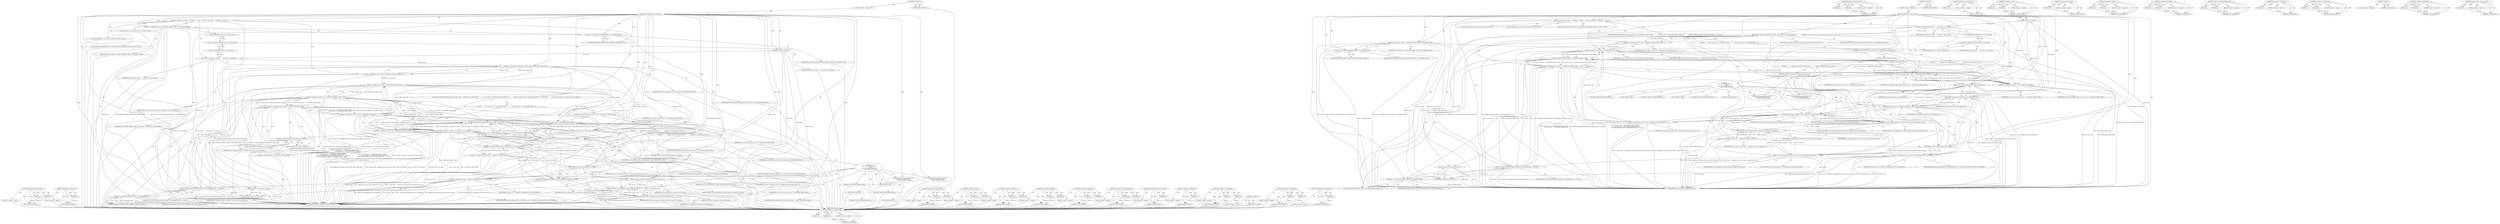digraph "impeg2d_dec_seq_disp_ext" {
vulnerable_132 [label=<(METHOD,impeg2d_bit_stream_nxt)>];
vulnerable_133 [label=<(PARAM,p1)>];
vulnerable_134 [label=<(PARAM,p2)>];
vulnerable_135 [label=<(BLOCK,&lt;empty&gt;,&lt;empty&gt;)>];
vulnerable_136 [label=<(METHOD_RETURN,ANY)>];
vulnerable_156 [label=<(METHOD,impeg2d_bit_stream_flush)>];
vulnerable_157 [label=<(PARAM,p1)>];
vulnerable_158 [label=<(PARAM,p2)>];
vulnerable_159 [label=<(BLOCK,&lt;empty&gt;,&lt;empty&gt;)>];
vulnerable_160 [label=<(METHOD_RETURN,ANY)>];
vulnerable_6 [label=<(METHOD,&lt;global&gt;)<SUB>1</SUB>>];
vulnerable_7 [label=<(BLOCK,&lt;empty&gt;,&lt;empty&gt;)<SUB>1</SUB>>];
vulnerable_8 [label=<(METHOD,impeg2d_dec_seq_ext_data)<SUB>1</SUB>>];
vulnerable_9 [label=<(PARAM,dec_state_t *ps_dec)<SUB>1</SUB>>];
vulnerable_10 [label=<(BLOCK,{
 stream_t *ps_stream;
    UWORD32     u4_star...,{
 stream_t *ps_stream;
    UWORD32     u4_star...)<SUB>2</SUB>>];
vulnerable_11 [label="<(LOCAL,stream_t* ps_stream: stream_t*)<SUB>3</SUB>>"];
vulnerable_12 [label="<(LOCAL,UWORD32 u4_start_code: UWORD32)<SUB>4</SUB>>"];
vulnerable_13 [label="<(LOCAL,IMPEG2D_ERROR_CODES_T e_error: IMPEG2D_ERROR_CODES_T)<SUB>5</SUB>>"];
vulnerable_14 [label=<(&lt;operator&gt;.assignment,e_error = (IMPEG2D_ERROR_CODES_T) IVD_ERROR_NONE)<SUB>7</SUB>>];
vulnerable_15 [label=<(IDENTIFIER,e_error,e_error = (IMPEG2D_ERROR_CODES_T) IVD_ERROR_NONE)<SUB>7</SUB>>];
vulnerable_16 [label=<(&lt;operator&gt;.cast,(IMPEG2D_ERROR_CODES_T) IVD_ERROR_NONE)<SUB>7</SUB>>];
vulnerable_17 [label=<(UNKNOWN,IMPEG2D_ERROR_CODES_T,IMPEG2D_ERROR_CODES_T)<SUB>7</SUB>>];
vulnerable_18 [label=<(IDENTIFIER,IVD_ERROR_NONE,(IMPEG2D_ERROR_CODES_T) IVD_ERROR_NONE)<SUB>7</SUB>>];
vulnerable_19 [label=<(&lt;operator&gt;.assignment,ps_stream      = &amp;ps_dec-&gt;s_bit_stream)<SUB>9</SUB>>];
vulnerable_20 [label=<(IDENTIFIER,ps_stream,ps_stream      = &amp;ps_dec-&gt;s_bit_stream)<SUB>9</SUB>>];
vulnerable_21 [label=<(&lt;operator&gt;.addressOf,&amp;ps_dec-&gt;s_bit_stream)<SUB>9</SUB>>];
vulnerable_22 [label=<(&lt;operator&gt;.indirectFieldAccess,ps_dec-&gt;s_bit_stream)<SUB>9</SUB>>];
vulnerable_23 [label=<(IDENTIFIER,ps_dec,ps_stream      = &amp;ps_dec-&gt;s_bit_stream)<SUB>9</SUB>>];
vulnerable_24 [label=<(FIELD_IDENTIFIER,s_bit_stream,s_bit_stream)<SUB>9</SUB>>];
vulnerable_25 [label=<(&lt;operator&gt;.assignment,u4_start_code = impeg2d_bit_stream_nxt(ps_strea...)<SUB>11</SUB>>];
vulnerable_26 [label=<(IDENTIFIER,u4_start_code,u4_start_code = impeg2d_bit_stream_nxt(ps_strea...)<SUB>11</SUB>>];
vulnerable_27 [label=<(impeg2d_bit_stream_nxt,impeg2d_bit_stream_nxt(ps_stream,START_CODE_LEN))<SUB>11</SUB>>];
vulnerable_28 [label=<(IDENTIFIER,ps_stream,impeg2d_bit_stream_nxt(ps_stream,START_CODE_LEN))<SUB>11</SUB>>];
vulnerable_29 [label=<(IDENTIFIER,START_CODE_LEN,impeg2d_bit_stream_nxt(ps_stream,START_CODE_LEN))<SUB>11</SUB>>];
vulnerable_30 [label=<(CONTROL_STRUCTURE,WHILE,while ((u4_start_code == EXTENSION_START_CODE ||
             u4_start_code == USER_DATA_START_CODE) &amp;&amp;
            (IMPEG2D_ERROR_CODES_T)IVD_ERROR_NONE == e_error))<SUB>12</SUB>>];
vulnerable_31 [label=<(&lt;operator&gt;.logicalAnd,(u4_start_code == EXTENSION_START_CODE ||
     ...)<SUB>12</SUB>>];
vulnerable_32 [label=<(&lt;operator&gt;.logicalOr,u4_start_code == EXTENSION_START_CODE ||
      ...)<SUB>12</SUB>>];
vulnerable_33 [label=<(&lt;operator&gt;.equals,u4_start_code == EXTENSION_START_CODE)<SUB>12</SUB>>];
vulnerable_34 [label=<(IDENTIFIER,u4_start_code,u4_start_code == EXTENSION_START_CODE)<SUB>12</SUB>>];
vulnerable_35 [label=<(IDENTIFIER,EXTENSION_START_CODE,u4_start_code == EXTENSION_START_CODE)<SUB>12</SUB>>];
vulnerable_36 [label=<(&lt;operator&gt;.equals,u4_start_code == USER_DATA_START_CODE)<SUB>13</SUB>>];
vulnerable_37 [label=<(IDENTIFIER,u4_start_code,u4_start_code == USER_DATA_START_CODE)<SUB>13</SUB>>];
vulnerable_38 [label=<(IDENTIFIER,USER_DATA_START_CODE,u4_start_code == USER_DATA_START_CODE)<SUB>13</SUB>>];
vulnerable_39 [label=<(&lt;operator&gt;.equals,(IMPEG2D_ERROR_CODES_T)IVD_ERROR_NONE == e_error)<SUB>14</SUB>>];
vulnerable_40 [label=<(&lt;operator&gt;.cast,(IMPEG2D_ERROR_CODES_T)IVD_ERROR_NONE)<SUB>14</SUB>>];
vulnerable_41 [label=<(UNKNOWN,IMPEG2D_ERROR_CODES_T,IMPEG2D_ERROR_CODES_T)<SUB>14</SUB>>];
vulnerable_42 [label=<(IDENTIFIER,IVD_ERROR_NONE,(IMPEG2D_ERROR_CODES_T)IVD_ERROR_NONE)<SUB>14</SUB>>];
vulnerable_43 [label=<(IDENTIFIER,e_error,(IMPEG2D_ERROR_CODES_T)IVD_ERROR_NONE == e_error)<SUB>14</SUB>>];
vulnerable_44 [label=<(BLOCK,{
         if(u4_start_code == USER_DATA_START_...,{
         if(u4_start_code == USER_DATA_START_...)<SUB>15</SUB>>];
vulnerable_45 [label=<(CONTROL_STRUCTURE,IF,if (u4_start_code == USER_DATA_START_CODE))<SUB>16</SUB>>];
vulnerable_46 [label=<(&lt;operator&gt;.equals,u4_start_code == USER_DATA_START_CODE)<SUB>16</SUB>>];
vulnerable_47 [label=<(IDENTIFIER,u4_start_code,u4_start_code == USER_DATA_START_CODE)<SUB>16</SUB>>];
vulnerable_48 [label=<(IDENTIFIER,USER_DATA_START_CODE,u4_start_code == USER_DATA_START_CODE)<SUB>16</SUB>>];
vulnerable_49 [label=<(BLOCK,{
            impeg2d_dec_user_data(ps_dec);
 },{
            impeg2d_dec_user_data(ps_dec);
 })<SUB>17</SUB>>];
vulnerable_50 [label=<(impeg2d_dec_user_data,impeg2d_dec_user_data(ps_dec))<SUB>18</SUB>>];
vulnerable_51 [label=<(IDENTIFIER,ps_dec,impeg2d_dec_user_data(ps_dec))<SUB>18</SUB>>];
vulnerable_52 [label=<(CONTROL_STRUCTURE,ELSE,else)<SUB>21</SUB>>];
vulnerable_53 [label=<(BLOCK,{
            impeg2d_bit_stream_flush(ps_strea...,{
            impeg2d_bit_stream_flush(ps_strea...)<SUB>21</SUB>>];
vulnerable_54 [label=<(impeg2d_bit_stream_flush,impeg2d_bit_stream_flush(ps_stream,START_CODE_LEN))<SUB>22</SUB>>];
vulnerable_55 [label=<(IDENTIFIER,ps_stream,impeg2d_bit_stream_flush(ps_stream,START_CODE_LEN))<SUB>22</SUB>>];
vulnerable_56 [label=<(IDENTIFIER,START_CODE_LEN,impeg2d_bit_stream_flush(ps_stream,START_CODE_LEN))<SUB>22</SUB>>];
vulnerable_57 [label=<(&lt;operator&gt;.assignment,u4_start_code   = impeg2d_bit_stream_nxt(ps_str...)<SUB>23</SUB>>];
vulnerable_58 [label=<(IDENTIFIER,u4_start_code,u4_start_code   = impeg2d_bit_stream_nxt(ps_str...)<SUB>23</SUB>>];
vulnerable_59 [label=<(impeg2d_bit_stream_nxt,impeg2d_bit_stream_nxt(ps_stream,EXT_ID_LEN))<SUB>23</SUB>>];
vulnerable_60 [label=<(IDENTIFIER,ps_stream,impeg2d_bit_stream_nxt(ps_stream,EXT_ID_LEN))<SUB>23</SUB>>];
vulnerable_61 [label=<(IDENTIFIER,EXT_ID_LEN,impeg2d_bit_stream_nxt(ps_stream,EXT_ID_LEN))<SUB>23</SUB>>];
vulnerable_62 [label=<(CONTROL_STRUCTURE,SWITCH,switch(u4_start_code))<SUB>24</SUB>>];
vulnerable_63 [label=<(IDENTIFIER,u4_start_code,switch(u4_start_code))<SUB>24</SUB>>];
vulnerable_64 [label="<(BLOCK,{
 case SEQ_DISPLAY_EXT_ID:
                imp...,{
 case SEQ_DISPLAY_EXT_ID:
                imp...)<SUB>25</SUB>>"];
vulnerable_65 [label=<(JUMP_TARGET,case)<SUB>26</SUB>>];
vulnerable_66 [label="<(IDENTIFIER,SEQ_DISPLAY_EXT_ID,{
 case SEQ_DISPLAY_EXT_ID:
                imp...)<SUB>26</SUB>>"];
vulnerable_67 [label=<(impeg2d_dec_seq_disp_ext,impeg2d_dec_seq_disp_ext(ps_dec))<SUB>27</SUB>>];
vulnerable_68 [label=<(IDENTIFIER,ps_dec,impeg2d_dec_seq_disp_ext(ps_dec))<SUB>27</SUB>>];
vulnerable_69 [label=<(CONTROL_STRUCTURE,BREAK,break;)<SUB>28</SUB>>];
vulnerable_70 [label=<(JUMP_TARGET,case)<SUB>29</SUB>>];
vulnerable_71 [label="<(IDENTIFIER,SEQ_SCALABLE_EXT_ID,{
 case SEQ_DISPLAY_EXT_ID:
                imp...)<SUB>29</SUB>>"];
vulnerable_72 [label=<(&lt;operator&gt;.assignment,e_error = IMPEG2D_SCALABILITIY_NOT_SUPPORTED)<SUB>30</SUB>>];
vulnerable_73 [label=<(IDENTIFIER,e_error,e_error = IMPEG2D_SCALABILITIY_NOT_SUPPORTED)<SUB>30</SUB>>];
vulnerable_74 [label=<(IDENTIFIER,IMPEG2D_SCALABILITIY_NOT_SUPPORTED,e_error = IMPEG2D_SCALABILITIY_NOT_SUPPORTED)<SUB>30</SUB>>];
vulnerable_75 [label=<(CONTROL_STRUCTURE,BREAK,break;)<SUB>31</SUB>>];
vulnerable_76 [label=<(JUMP_TARGET,default)<SUB>32</SUB>>];
vulnerable_77 [label=<(impeg2d_bit_stream_flush,impeg2d_bit_stream_flush(ps_stream,EXT_ID_LEN))<SUB>34</SUB>>];
vulnerable_78 [label=<(IDENTIFIER,ps_stream,impeg2d_bit_stream_flush(ps_stream,EXT_ID_LEN))<SUB>34</SUB>>];
vulnerable_79 [label=<(IDENTIFIER,EXT_ID_LEN,impeg2d_bit_stream_flush(ps_stream,EXT_ID_LEN))<SUB>34</SUB>>];
vulnerable_80 [label=<(impeg2d_peek_next_start_code,impeg2d_peek_next_start_code(ps_dec))<SUB>35</SUB>>];
vulnerable_81 [label=<(IDENTIFIER,ps_dec,impeg2d_peek_next_start_code(ps_dec))<SUB>35</SUB>>];
vulnerable_82 [label=<(CONTROL_STRUCTURE,BREAK,break;)<SUB>36</SUB>>];
vulnerable_83 [label=<(&lt;operator&gt;.assignment,u4_start_code = impeg2d_bit_stream_nxt(ps_strea...)<SUB>39</SUB>>];
vulnerable_84 [label=<(IDENTIFIER,u4_start_code,u4_start_code = impeg2d_bit_stream_nxt(ps_strea...)<SUB>39</SUB>>];
vulnerable_85 [label=<(impeg2d_bit_stream_nxt,impeg2d_bit_stream_nxt(ps_stream,START_CODE_LEN))<SUB>39</SUB>>];
vulnerable_86 [label=<(IDENTIFIER,ps_stream,impeg2d_bit_stream_nxt(ps_stream,START_CODE_LEN))<SUB>39</SUB>>];
vulnerable_87 [label=<(IDENTIFIER,START_CODE_LEN,impeg2d_bit_stream_nxt(ps_stream,START_CODE_LEN))<SUB>39</SUB>>];
vulnerable_88 [label=<(RETURN,return e_error;,return e_error;)<SUB>41</SUB>>];
vulnerable_89 [label=<(IDENTIFIER,e_error,return e_error;)<SUB>41</SUB>>];
vulnerable_90 [label=<(METHOD_RETURN,IMPEG2D_ERROR_CODES_T)<SUB>1</SUB>>];
vulnerable_92 [label=<(METHOD_RETURN,ANY)<SUB>1</SUB>>];
vulnerable_161 [label=<(METHOD,impeg2d_dec_seq_disp_ext)>];
vulnerable_162 [label=<(PARAM,p1)>];
vulnerable_163 [label=<(BLOCK,&lt;empty&gt;,&lt;empty&gt;)>];
vulnerable_164 [label=<(METHOD_RETURN,ANY)>];
vulnerable_118 [label=<(METHOD,&lt;operator&gt;.cast)>];
vulnerable_119 [label=<(PARAM,p1)>];
vulnerable_120 [label=<(PARAM,p2)>];
vulnerable_121 [label=<(BLOCK,&lt;empty&gt;,&lt;empty&gt;)>];
vulnerable_122 [label=<(METHOD_RETURN,ANY)>];
vulnerable_152 [label=<(METHOD,impeg2d_dec_user_data)>];
vulnerable_153 [label=<(PARAM,p1)>];
vulnerable_154 [label=<(BLOCK,&lt;empty&gt;,&lt;empty&gt;)>];
vulnerable_155 [label=<(METHOD_RETURN,ANY)>];
vulnerable_147 [label=<(METHOD,&lt;operator&gt;.equals)>];
vulnerable_148 [label=<(PARAM,p1)>];
vulnerable_149 [label=<(PARAM,p2)>];
vulnerable_150 [label=<(BLOCK,&lt;empty&gt;,&lt;empty&gt;)>];
vulnerable_151 [label=<(METHOD_RETURN,ANY)>];
vulnerable_142 [label=<(METHOD,&lt;operator&gt;.logicalOr)>];
vulnerable_143 [label=<(PARAM,p1)>];
vulnerable_144 [label=<(PARAM,p2)>];
vulnerable_145 [label=<(BLOCK,&lt;empty&gt;,&lt;empty&gt;)>];
vulnerable_146 [label=<(METHOD_RETURN,ANY)>];
vulnerable_127 [label=<(METHOD,&lt;operator&gt;.indirectFieldAccess)>];
vulnerable_128 [label=<(PARAM,p1)>];
vulnerable_129 [label=<(PARAM,p2)>];
vulnerable_130 [label=<(BLOCK,&lt;empty&gt;,&lt;empty&gt;)>];
vulnerable_131 [label=<(METHOD_RETURN,ANY)>];
vulnerable_123 [label=<(METHOD,&lt;operator&gt;.addressOf)>];
vulnerable_124 [label=<(PARAM,p1)>];
vulnerable_125 [label=<(BLOCK,&lt;empty&gt;,&lt;empty&gt;)>];
vulnerable_126 [label=<(METHOD_RETURN,ANY)>];
vulnerable_113 [label=<(METHOD,&lt;operator&gt;.assignment)>];
vulnerable_114 [label=<(PARAM,p1)>];
vulnerable_115 [label=<(PARAM,p2)>];
vulnerable_116 [label=<(BLOCK,&lt;empty&gt;,&lt;empty&gt;)>];
vulnerable_117 [label=<(METHOD_RETURN,ANY)>];
vulnerable_107 [label=<(METHOD,&lt;global&gt;)<SUB>1</SUB>>];
vulnerable_108 [label=<(BLOCK,&lt;empty&gt;,&lt;empty&gt;)>];
vulnerable_109 [label=<(METHOD_RETURN,ANY)>];
vulnerable_137 [label=<(METHOD,&lt;operator&gt;.logicalAnd)>];
vulnerable_138 [label=<(PARAM,p1)>];
vulnerable_139 [label=<(PARAM,p2)>];
vulnerable_140 [label=<(BLOCK,&lt;empty&gt;,&lt;empty&gt;)>];
vulnerable_141 [label=<(METHOD_RETURN,ANY)>];
vulnerable_165 [label=<(METHOD,impeg2d_peek_next_start_code)>];
vulnerable_166 [label=<(PARAM,p1)>];
vulnerable_167 [label=<(BLOCK,&lt;empty&gt;,&lt;empty&gt;)>];
vulnerable_168 [label=<(METHOD_RETURN,ANY)>];
fixed_140 [label=<(METHOD,impeg2d_bit_stream_nxt)>];
fixed_141 [label=<(PARAM,p1)>];
fixed_142 [label=<(PARAM,p2)>];
fixed_143 [label=<(BLOCK,&lt;empty&gt;,&lt;empty&gt;)>];
fixed_144 [label=<(METHOD_RETURN,ANY)>];
fixed_165 [label=<(METHOD,impeg2d_dec_user_data)>];
fixed_166 [label=<(PARAM,p1)>];
fixed_167 [label=<(BLOCK,&lt;empty&gt;,&lt;empty&gt;)>];
fixed_168 [label=<(METHOD_RETURN,ANY)>];
fixed_6 [label=<(METHOD,&lt;global&gt;)<SUB>1</SUB>>];
fixed_7 [label=<(BLOCK,&lt;empty&gt;,&lt;empty&gt;)<SUB>1</SUB>>];
fixed_8 [label=<(METHOD,impeg2d_dec_seq_ext_data)<SUB>1</SUB>>];
fixed_9 [label=<(PARAM,dec_state_t *ps_dec)<SUB>1</SUB>>];
fixed_10 [label=<(BLOCK,{
 stream_t *ps_stream;
    UWORD32     u4_star...,{
 stream_t *ps_stream;
    UWORD32     u4_star...)<SUB>2</SUB>>];
fixed_11 [label="<(LOCAL,stream_t* ps_stream: stream_t*)<SUB>3</SUB>>"];
fixed_12 [label="<(LOCAL,UWORD32 u4_start_code: UWORD32)<SUB>4</SUB>>"];
fixed_13 [label="<(LOCAL,IMPEG2D_ERROR_CODES_T e_error: IMPEG2D_ERROR_CODES_T)<SUB>5</SUB>>"];
fixed_14 [label=<(&lt;operator&gt;.assignment,e_error = (IMPEG2D_ERROR_CODES_T) IVD_ERROR_NONE)<SUB>7</SUB>>];
fixed_15 [label=<(IDENTIFIER,e_error,e_error = (IMPEG2D_ERROR_CODES_T) IVD_ERROR_NONE)<SUB>7</SUB>>];
fixed_16 [label=<(&lt;operator&gt;.cast,(IMPEG2D_ERROR_CODES_T) IVD_ERROR_NONE)<SUB>7</SUB>>];
fixed_17 [label=<(UNKNOWN,IMPEG2D_ERROR_CODES_T,IMPEG2D_ERROR_CODES_T)<SUB>7</SUB>>];
fixed_18 [label=<(IDENTIFIER,IVD_ERROR_NONE,(IMPEG2D_ERROR_CODES_T) IVD_ERROR_NONE)<SUB>7</SUB>>];
fixed_19 [label=<(&lt;operator&gt;.assignment,ps_stream      = &amp;ps_dec-&gt;s_bit_stream)<SUB>9</SUB>>];
fixed_20 [label=<(IDENTIFIER,ps_stream,ps_stream      = &amp;ps_dec-&gt;s_bit_stream)<SUB>9</SUB>>];
fixed_21 [label=<(&lt;operator&gt;.addressOf,&amp;ps_dec-&gt;s_bit_stream)<SUB>9</SUB>>];
fixed_22 [label=<(&lt;operator&gt;.indirectFieldAccess,ps_dec-&gt;s_bit_stream)<SUB>9</SUB>>];
fixed_23 [label=<(IDENTIFIER,ps_dec,ps_stream      = &amp;ps_dec-&gt;s_bit_stream)<SUB>9</SUB>>];
fixed_24 [label=<(FIELD_IDENTIFIER,s_bit_stream,s_bit_stream)<SUB>9</SUB>>];
fixed_25 [label=<(&lt;operator&gt;.assignment,u4_start_code = impeg2d_bit_stream_nxt(ps_strea...)<SUB>11</SUB>>];
fixed_26 [label=<(IDENTIFIER,u4_start_code,u4_start_code = impeg2d_bit_stream_nxt(ps_strea...)<SUB>11</SUB>>];
fixed_27 [label=<(impeg2d_bit_stream_nxt,impeg2d_bit_stream_nxt(ps_stream,START_CODE_LEN))<SUB>11</SUB>>];
fixed_28 [label=<(IDENTIFIER,ps_stream,impeg2d_bit_stream_nxt(ps_stream,START_CODE_LEN))<SUB>11</SUB>>];
fixed_29 [label=<(IDENTIFIER,START_CODE_LEN,impeg2d_bit_stream_nxt(ps_stream,START_CODE_LEN))<SUB>11</SUB>>];
fixed_30 [label=<(CONTROL_STRUCTURE,WHILE,while ((u4_start_code == EXTENSION_START_CODE ||
             u4_start_code == USER_DATA_START_CODE) &amp;&amp;
            (IMPEG2D_ERROR_CODES_T)IVD_ERROR_NONE == e_error &amp;&amp;
            (ps_stream-&gt;u4_offset &lt; ps_stream-&gt;u4_max_offset)))<SUB>12</SUB>>];
fixed_31 [label=<(&lt;operator&gt;.logicalAnd,(u4_start_code == EXTENSION_START_CODE ||
     ...)<SUB>12</SUB>>];
fixed_32 [label=<(&lt;operator&gt;.logicalAnd,(u4_start_code == EXTENSION_START_CODE ||
     ...)<SUB>12</SUB>>];
fixed_33 [label=<(&lt;operator&gt;.logicalOr,u4_start_code == EXTENSION_START_CODE ||
      ...)<SUB>12</SUB>>];
fixed_34 [label=<(&lt;operator&gt;.equals,u4_start_code == EXTENSION_START_CODE)<SUB>12</SUB>>];
fixed_35 [label=<(IDENTIFIER,u4_start_code,u4_start_code == EXTENSION_START_CODE)<SUB>12</SUB>>];
fixed_36 [label=<(IDENTIFIER,EXTENSION_START_CODE,u4_start_code == EXTENSION_START_CODE)<SUB>12</SUB>>];
fixed_37 [label=<(&lt;operator&gt;.equals,u4_start_code == USER_DATA_START_CODE)<SUB>13</SUB>>];
fixed_38 [label=<(IDENTIFIER,u4_start_code,u4_start_code == USER_DATA_START_CODE)<SUB>13</SUB>>];
fixed_39 [label=<(IDENTIFIER,USER_DATA_START_CODE,u4_start_code == USER_DATA_START_CODE)<SUB>13</SUB>>];
fixed_40 [label=<(&lt;operator&gt;.equals,(IMPEG2D_ERROR_CODES_T)IVD_ERROR_NONE == e_error)<SUB>14</SUB>>];
fixed_41 [label=<(&lt;operator&gt;.cast,(IMPEG2D_ERROR_CODES_T)IVD_ERROR_NONE)<SUB>14</SUB>>];
fixed_42 [label=<(UNKNOWN,IMPEG2D_ERROR_CODES_T,IMPEG2D_ERROR_CODES_T)<SUB>14</SUB>>];
fixed_43 [label=<(IDENTIFIER,IVD_ERROR_NONE,(IMPEG2D_ERROR_CODES_T)IVD_ERROR_NONE)<SUB>14</SUB>>];
fixed_44 [label=<(IDENTIFIER,e_error,(IMPEG2D_ERROR_CODES_T)IVD_ERROR_NONE == e_error)<SUB>14</SUB>>];
fixed_45 [label=<(&lt;operator&gt;.lessThan,ps_stream-&gt;u4_offset &lt; ps_stream-&gt;u4_max_offset)<SUB>15</SUB>>];
fixed_46 [label=<(&lt;operator&gt;.indirectFieldAccess,ps_stream-&gt;u4_offset)<SUB>15</SUB>>];
fixed_47 [label=<(IDENTIFIER,ps_stream,ps_stream-&gt;u4_offset &lt; ps_stream-&gt;u4_max_offset)<SUB>15</SUB>>];
fixed_48 [label=<(FIELD_IDENTIFIER,u4_offset,u4_offset)<SUB>15</SUB>>];
fixed_49 [label=<(&lt;operator&gt;.indirectFieldAccess,ps_stream-&gt;u4_max_offset)<SUB>15</SUB>>];
fixed_50 [label=<(IDENTIFIER,ps_stream,ps_stream-&gt;u4_offset &lt; ps_stream-&gt;u4_max_offset)<SUB>15</SUB>>];
fixed_51 [label=<(FIELD_IDENTIFIER,u4_max_offset,u4_max_offset)<SUB>15</SUB>>];
fixed_52 [label=<(BLOCK,{
         if(u4_start_code == USER_DATA_START_...,{
         if(u4_start_code == USER_DATA_START_...)<SUB>16</SUB>>];
fixed_53 [label=<(CONTROL_STRUCTURE,IF,if (u4_start_code == USER_DATA_START_CODE))<SUB>17</SUB>>];
fixed_54 [label=<(&lt;operator&gt;.equals,u4_start_code == USER_DATA_START_CODE)<SUB>17</SUB>>];
fixed_55 [label=<(IDENTIFIER,u4_start_code,u4_start_code == USER_DATA_START_CODE)<SUB>17</SUB>>];
fixed_56 [label=<(IDENTIFIER,USER_DATA_START_CODE,u4_start_code == USER_DATA_START_CODE)<SUB>17</SUB>>];
fixed_57 [label=<(BLOCK,{
            impeg2d_dec_user_data(ps_dec);
 },{
            impeg2d_dec_user_data(ps_dec);
 })<SUB>18</SUB>>];
fixed_58 [label=<(impeg2d_dec_user_data,impeg2d_dec_user_data(ps_dec))<SUB>19</SUB>>];
fixed_59 [label=<(IDENTIFIER,ps_dec,impeg2d_dec_user_data(ps_dec))<SUB>19</SUB>>];
fixed_60 [label=<(CONTROL_STRUCTURE,ELSE,else)<SUB>22</SUB>>];
fixed_61 [label=<(BLOCK,{
            impeg2d_bit_stream_flush(ps_strea...,{
            impeg2d_bit_stream_flush(ps_strea...)<SUB>22</SUB>>];
fixed_62 [label=<(impeg2d_bit_stream_flush,impeg2d_bit_stream_flush(ps_stream,START_CODE_LEN))<SUB>23</SUB>>];
fixed_63 [label=<(IDENTIFIER,ps_stream,impeg2d_bit_stream_flush(ps_stream,START_CODE_LEN))<SUB>23</SUB>>];
fixed_64 [label=<(IDENTIFIER,START_CODE_LEN,impeg2d_bit_stream_flush(ps_stream,START_CODE_LEN))<SUB>23</SUB>>];
fixed_65 [label=<(&lt;operator&gt;.assignment,u4_start_code   = impeg2d_bit_stream_nxt(ps_str...)<SUB>24</SUB>>];
fixed_66 [label=<(IDENTIFIER,u4_start_code,u4_start_code   = impeg2d_bit_stream_nxt(ps_str...)<SUB>24</SUB>>];
fixed_67 [label=<(impeg2d_bit_stream_nxt,impeg2d_bit_stream_nxt(ps_stream,EXT_ID_LEN))<SUB>24</SUB>>];
fixed_68 [label=<(IDENTIFIER,ps_stream,impeg2d_bit_stream_nxt(ps_stream,EXT_ID_LEN))<SUB>24</SUB>>];
fixed_69 [label=<(IDENTIFIER,EXT_ID_LEN,impeg2d_bit_stream_nxt(ps_stream,EXT_ID_LEN))<SUB>24</SUB>>];
fixed_70 [label=<(CONTROL_STRUCTURE,SWITCH,switch(u4_start_code))<SUB>25</SUB>>];
fixed_71 [label=<(IDENTIFIER,u4_start_code,switch(u4_start_code))<SUB>25</SUB>>];
fixed_72 [label="<(BLOCK,{
 case SEQ_DISPLAY_EXT_ID:
                imp...,{
 case SEQ_DISPLAY_EXT_ID:
                imp...)<SUB>26</SUB>>"];
fixed_73 [label=<(JUMP_TARGET,case)<SUB>27</SUB>>];
fixed_74 [label="<(IDENTIFIER,SEQ_DISPLAY_EXT_ID,{
 case SEQ_DISPLAY_EXT_ID:
                imp...)<SUB>27</SUB>>"];
fixed_75 [label=<(impeg2d_dec_seq_disp_ext,impeg2d_dec_seq_disp_ext(ps_dec))<SUB>28</SUB>>];
fixed_76 [label=<(IDENTIFIER,ps_dec,impeg2d_dec_seq_disp_ext(ps_dec))<SUB>28</SUB>>];
fixed_77 [label=<(CONTROL_STRUCTURE,BREAK,break;)<SUB>29</SUB>>];
fixed_78 [label=<(JUMP_TARGET,case)<SUB>30</SUB>>];
fixed_79 [label="<(IDENTIFIER,SEQ_SCALABLE_EXT_ID,{
 case SEQ_DISPLAY_EXT_ID:
                imp...)<SUB>30</SUB>>"];
fixed_80 [label=<(&lt;operator&gt;.assignment,e_error = IMPEG2D_SCALABILITIY_NOT_SUPPORTED)<SUB>31</SUB>>];
fixed_81 [label=<(IDENTIFIER,e_error,e_error = IMPEG2D_SCALABILITIY_NOT_SUPPORTED)<SUB>31</SUB>>];
fixed_82 [label=<(IDENTIFIER,IMPEG2D_SCALABILITIY_NOT_SUPPORTED,e_error = IMPEG2D_SCALABILITIY_NOT_SUPPORTED)<SUB>31</SUB>>];
fixed_83 [label=<(CONTROL_STRUCTURE,BREAK,break;)<SUB>32</SUB>>];
fixed_84 [label=<(JUMP_TARGET,default)<SUB>33</SUB>>];
fixed_85 [label=<(impeg2d_bit_stream_flush,impeg2d_bit_stream_flush(ps_stream,EXT_ID_LEN))<SUB>35</SUB>>];
fixed_86 [label=<(IDENTIFIER,ps_stream,impeg2d_bit_stream_flush(ps_stream,EXT_ID_LEN))<SUB>35</SUB>>];
fixed_87 [label=<(IDENTIFIER,EXT_ID_LEN,impeg2d_bit_stream_flush(ps_stream,EXT_ID_LEN))<SUB>35</SUB>>];
fixed_88 [label=<(impeg2d_peek_next_start_code,impeg2d_peek_next_start_code(ps_dec))<SUB>36</SUB>>];
fixed_89 [label=<(IDENTIFIER,ps_dec,impeg2d_peek_next_start_code(ps_dec))<SUB>36</SUB>>];
fixed_90 [label=<(CONTROL_STRUCTURE,BREAK,break;)<SUB>37</SUB>>];
fixed_91 [label=<(&lt;operator&gt;.assignment,u4_start_code = impeg2d_bit_stream_nxt(ps_strea...)<SUB>40</SUB>>];
fixed_92 [label=<(IDENTIFIER,u4_start_code,u4_start_code = impeg2d_bit_stream_nxt(ps_strea...)<SUB>40</SUB>>];
fixed_93 [label=<(impeg2d_bit_stream_nxt,impeg2d_bit_stream_nxt(ps_stream,START_CODE_LEN))<SUB>40</SUB>>];
fixed_94 [label=<(IDENTIFIER,ps_stream,impeg2d_bit_stream_nxt(ps_stream,START_CODE_LEN))<SUB>40</SUB>>];
fixed_95 [label=<(IDENTIFIER,START_CODE_LEN,impeg2d_bit_stream_nxt(ps_stream,START_CODE_LEN))<SUB>40</SUB>>];
fixed_96 [label=<(RETURN,return e_error;,return e_error;)<SUB>42</SUB>>];
fixed_97 [label=<(IDENTIFIER,e_error,return e_error;)<SUB>42</SUB>>];
fixed_98 [label=<(METHOD_RETURN,IMPEG2D_ERROR_CODES_T)<SUB>1</SUB>>];
fixed_100 [label=<(METHOD_RETURN,ANY)<SUB>1</SUB>>];
fixed_169 [label=<(METHOD,impeg2d_bit_stream_flush)>];
fixed_170 [label=<(PARAM,p1)>];
fixed_171 [label=<(PARAM,p2)>];
fixed_172 [label=<(BLOCK,&lt;empty&gt;,&lt;empty&gt;)>];
fixed_173 [label=<(METHOD_RETURN,ANY)>];
fixed_126 [label=<(METHOD,&lt;operator&gt;.cast)>];
fixed_127 [label=<(PARAM,p1)>];
fixed_128 [label=<(PARAM,p2)>];
fixed_129 [label=<(BLOCK,&lt;empty&gt;,&lt;empty&gt;)>];
fixed_130 [label=<(METHOD_RETURN,ANY)>];
fixed_160 [label=<(METHOD,&lt;operator&gt;.lessThan)>];
fixed_161 [label=<(PARAM,p1)>];
fixed_162 [label=<(PARAM,p2)>];
fixed_163 [label=<(BLOCK,&lt;empty&gt;,&lt;empty&gt;)>];
fixed_164 [label=<(METHOD_RETURN,ANY)>];
fixed_155 [label=<(METHOD,&lt;operator&gt;.equals)>];
fixed_156 [label=<(PARAM,p1)>];
fixed_157 [label=<(PARAM,p2)>];
fixed_158 [label=<(BLOCK,&lt;empty&gt;,&lt;empty&gt;)>];
fixed_159 [label=<(METHOD_RETURN,ANY)>];
fixed_150 [label=<(METHOD,&lt;operator&gt;.logicalOr)>];
fixed_151 [label=<(PARAM,p1)>];
fixed_152 [label=<(PARAM,p2)>];
fixed_153 [label=<(BLOCK,&lt;empty&gt;,&lt;empty&gt;)>];
fixed_154 [label=<(METHOD_RETURN,ANY)>];
fixed_135 [label=<(METHOD,&lt;operator&gt;.indirectFieldAccess)>];
fixed_136 [label=<(PARAM,p1)>];
fixed_137 [label=<(PARAM,p2)>];
fixed_138 [label=<(BLOCK,&lt;empty&gt;,&lt;empty&gt;)>];
fixed_139 [label=<(METHOD_RETURN,ANY)>];
fixed_178 [label=<(METHOD,impeg2d_peek_next_start_code)>];
fixed_179 [label=<(PARAM,p1)>];
fixed_180 [label=<(BLOCK,&lt;empty&gt;,&lt;empty&gt;)>];
fixed_181 [label=<(METHOD_RETURN,ANY)>];
fixed_131 [label=<(METHOD,&lt;operator&gt;.addressOf)>];
fixed_132 [label=<(PARAM,p1)>];
fixed_133 [label=<(BLOCK,&lt;empty&gt;,&lt;empty&gt;)>];
fixed_134 [label=<(METHOD_RETURN,ANY)>];
fixed_121 [label=<(METHOD,&lt;operator&gt;.assignment)>];
fixed_122 [label=<(PARAM,p1)>];
fixed_123 [label=<(PARAM,p2)>];
fixed_124 [label=<(BLOCK,&lt;empty&gt;,&lt;empty&gt;)>];
fixed_125 [label=<(METHOD_RETURN,ANY)>];
fixed_115 [label=<(METHOD,&lt;global&gt;)<SUB>1</SUB>>];
fixed_116 [label=<(BLOCK,&lt;empty&gt;,&lt;empty&gt;)>];
fixed_117 [label=<(METHOD_RETURN,ANY)>];
fixed_145 [label=<(METHOD,&lt;operator&gt;.logicalAnd)>];
fixed_146 [label=<(PARAM,p1)>];
fixed_147 [label=<(PARAM,p2)>];
fixed_148 [label=<(BLOCK,&lt;empty&gt;,&lt;empty&gt;)>];
fixed_149 [label=<(METHOD_RETURN,ANY)>];
fixed_174 [label=<(METHOD,impeg2d_dec_seq_disp_ext)>];
fixed_175 [label=<(PARAM,p1)>];
fixed_176 [label=<(BLOCK,&lt;empty&gt;,&lt;empty&gt;)>];
fixed_177 [label=<(METHOD_RETURN,ANY)>];
vulnerable_132 -> vulnerable_133  [key=0, label="AST: "];
vulnerable_132 -> vulnerable_133  [key=1, label="DDG: "];
vulnerable_132 -> vulnerable_135  [key=0, label="AST: "];
vulnerable_132 -> vulnerable_134  [key=0, label="AST: "];
vulnerable_132 -> vulnerable_134  [key=1, label="DDG: "];
vulnerable_132 -> vulnerable_136  [key=0, label="AST: "];
vulnerable_132 -> vulnerable_136  [key=1, label="CFG: "];
vulnerable_133 -> vulnerable_136  [key=0, label="DDG: p1"];
vulnerable_134 -> vulnerable_136  [key=0, label="DDG: p2"];
vulnerable_156 -> vulnerable_157  [key=0, label="AST: "];
vulnerable_156 -> vulnerable_157  [key=1, label="DDG: "];
vulnerable_156 -> vulnerable_159  [key=0, label="AST: "];
vulnerable_156 -> vulnerable_158  [key=0, label="AST: "];
vulnerable_156 -> vulnerable_158  [key=1, label="DDG: "];
vulnerable_156 -> vulnerable_160  [key=0, label="AST: "];
vulnerable_156 -> vulnerable_160  [key=1, label="CFG: "];
vulnerable_157 -> vulnerable_160  [key=0, label="DDG: p1"];
vulnerable_158 -> vulnerable_160  [key=0, label="DDG: p2"];
vulnerable_6 -> vulnerable_7  [key=0, label="AST: "];
vulnerable_6 -> vulnerable_92  [key=0, label="AST: "];
vulnerable_6 -> vulnerable_92  [key=1, label="CFG: "];
vulnerable_7 -> vulnerable_8  [key=0, label="AST: "];
vulnerable_8 -> vulnerable_9  [key=0, label="AST: "];
vulnerable_8 -> vulnerable_9  [key=1, label="DDG: "];
vulnerable_8 -> vulnerable_10  [key=0, label="AST: "];
vulnerable_8 -> vulnerable_90  [key=0, label="AST: "];
vulnerable_8 -> vulnerable_17  [key=0, label="CFG: "];
vulnerable_8 -> vulnerable_14  [key=0, label="DDG: "];
vulnerable_8 -> vulnerable_89  [key=0, label="DDG: "];
vulnerable_8 -> vulnerable_16  [key=0, label="DDG: "];
vulnerable_8 -> vulnerable_27  [key=0, label="DDG: "];
vulnerable_8 -> vulnerable_39  [key=0, label="DDG: "];
vulnerable_8 -> vulnerable_33  [key=0, label="DDG: "];
vulnerable_8 -> vulnerable_36  [key=0, label="DDG: "];
vulnerable_8 -> vulnerable_40  [key=0, label="DDG: "];
vulnerable_8 -> vulnerable_46  [key=0, label="DDG: "];
vulnerable_8 -> vulnerable_85  [key=0, label="DDG: "];
vulnerable_8 -> vulnerable_50  [key=0, label="DDG: "];
vulnerable_8 -> vulnerable_54  [key=0, label="DDG: "];
vulnerable_8 -> vulnerable_63  [key=0, label="DDG: "];
vulnerable_8 -> vulnerable_59  [key=0, label="DDG: "];
vulnerable_8 -> vulnerable_66  [key=0, label="DDG: "];
vulnerable_8 -> vulnerable_71  [key=0, label="DDG: "];
vulnerable_8 -> vulnerable_72  [key=0, label="DDG: "];
vulnerable_8 -> vulnerable_67  [key=0, label="DDG: "];
vulnerable_8 -> vulnerable_77  [key=0, label="DDG: "];
vulnerable_8 -> vulnerable_80  [key=0, label="DDG: "];
vulnerable_9 -> vulnerable_90  [key=0, label="DDG: ps_dec"];
vulnerable_9 -> vulnerable_19  [key=0, label="DDG: ps_dec"];
vulnerable_9 -> vulnerable_50  [key=0, label="DDG: ps_dec"];
vulnerable_9 -> vulnerable_67  [key=0, label="DDG: ps_dec"];
vulnerable_9 -> vulnerable_80  [key=0, label="DDG: ps_dec"];
vulnerable_10 -> vulnerable_11  [key=0, label="AST: "];
vulnerable_10 -> vulnerable_12  [key=0, label="AST: "];
vulnerable_10 -> vulnerable_13  [key=0, label="AST: "];
vulnerable_10 -> vulnerable_14  [key=0, label="AST: "];
vulnerable_10 -> vulnerable_19  [key=0, label="AST: "];
vulnerable_10 -> vulnerable_25  [key=0, label="AST: "];
vulnerable_10 -> vulnerable_30  [key=0, label="AST: "];
vulnerable_10 -> vulnerable_88  [key=0, label="AST: "];
vulnerable_14 -> vulnerable_15  [key=0, label="AST: "];
vulnerable_14 -> vulnerable_16  [key=0, label="AST: "];
vulnerable_14 -> vulnerable_24  [key=0, label="CFG: "];
vulnerable_14 -> vulnerable_90  [key=0, label="DDG: e_error"];
vulnerable_14 -> vulnerable_90  [key=1, label="DDG: (IMPEG2D_ERROR_CODES_T) IVD_ERROR_NONE"];
vulnerable_14 -> vulnerable_90  [key=2, label="DDG: e_error = (IMPEG2D_ERROR_CODES_T) IVD_ERROR_NONE"];
vulnerable_14 -> vulnerable_89  [key=0, label="DDG: e_error"];
vulnerable_14 -> vulnerable_39  [key=0, label="DDG: e_error"];
vulnerable_16 -> vulnerable_17  [key=0, label="AST: "];
vulnerable_16 -> vulnerable_18  [key=0, label="AST: "];
vulnerable_16 -> vulnerable_14  [key=0, label="CFG: "];
vulnerable_16 -> vulnerable_90  [key=0, label="DDG: IVD_ERROR_NONE"];
vulnerable_17 -> vulnerable_16  [key=0, label="CFG: "];
vulnerable_19 -> vulnerable_20  [key=0, label="AST: "];
vulnerable_19 -> vulnerable_21  [key=0, label="AST: "];
vulnerable_19 -> vulnerable_27  [key=0, label="CFG: "];
vulnerable_19 -> vulnerable_27  [key=1, label="DDG: ps_stream"];
vulnerable_19 -> vulnerable_90  [key=0, label="DDG: &amp;ps_dec-&gt;s_bit_stream"];
vulnerable_19 -> vulnerable_90  [key=1, label="DDG: ps_stream      = &amp;ps_dec-&gt;s_bit_stream"];
vulnerable_21 -> vulnerable_22  [key=0, label="AST: "];
vulnerable_21 -> vulnerable_19  [key=0, label="CFG: "];
vulnerable_22 -> vulnerable_23  [key=0, label="AST: "];
vulnerable_22 -> vulnerable_24  [key=0, label="AST: "];
vulnerable_22 -> vulnerable_21  [key=0, label="CFG: "];
vulnerable_24 -> vulnerable_22  [key=0, label="CFG: "];
vulnerable_25 -> vulnerable_26  [key=0, label="AST: "];
vulnerable_25 -> vulnerable_27  [key=0, label="AST: "];
vulnerable_25 -> vulnerable_33  [key=0, label="CFG: "];
vulnerable_25 -> vulnerable_33  [key=1, label="DDG: u4_start_code"];
vulnerable_25 -> vulnerable_90  [key=0, label="DDG: impeg2d_bit_stream_nxt(ps_stream,START_CODE_LEN)"];
vulnerable_25 -> vulnerable_90  [key=1, label="DDG: u4_start_code = impeg2d_bit_stream_nxt(ps_stream,START_CODE_LEN)"];
vulnerable_27 -> vulnerable_28  [key=0, label="AST: "];
vulnerable_27 -> vulnerable_29  [key=0, label="AST: "];
vulnerable_27 -> vulnerable_25  [key=0, label="CFG: "];
vulnerable_27 -> vulnerable_25  [key=1, label="DDG: ps_stream"];
vulnerable_27 -> vulnerable_25  [key=2, label="DDG: START_CODE_LEN"];
vulnerable_27 -> vulnerable_90  [key=0, label="DDG: ps_stream"];
vulnerable_27 -> vulnerable_90  [key=1, label="DDG: START_CODE_LEN"];
vulnerable_27 -> vulnerable_85  [key=0, label="DDG: ps_stream"];
vulnerable_27 -> vulnerable_85  [key=1, label="DDG: START_CODE_LEN"];
vulnerable_27 -> vulnerable_54  [key=0, label="DDG: ps_stream"];
vulnerable_27 -> vulnerable_54  [key=1, label="DDG: START_CODE_LEN"];
vulnerable_30 -> vulnerable_31  [key=0, label="AST: "];
vulnerable_30 -> vulnerable_44  [key=0, label="AST: "];
vulnerable_31 -> vulnerable_32  [key=0, label="AST: "];
vulnerable_31 -> vulnerable_32  [key=1, label="CDG: "];
vulnerable_31 -> vulnerable_39  [key=0, label="AST: "];
vulnerable_31 -> vulnerable_46  [key=0, label="CFG: "];
vulnerable_31 -> vulnerable_46  [key=1, label="CDG: "];
vulnerable_31 -> vulnerable_88  [key=0, label="CFG: "];
vulnerable_31 -> vulnerable_90  [key=0, label="DDG: u4_start_code == EXTENSION_START_CODE ||
             u4_start_code == USER_DATA_START_CODE"];
vulnerable_31 -> vulnerable_90  [key=1, label="DDG: (IMPEG2D_ERROR_CODES_T)IVD_ERROR_NONE == e_error"];
vulnerable_31 -> vulnerable_90  [key=2, label="DDG: (u4_start_code == EXTENSION_START_CODE ||
             u4_start_code == USER_DATA_START_CODE) &amp;&amp;
            (IMPEG2D_ERROR_CODES_T)IVD_ERROR_NONE == e_error"];
vulnerable_31 -> vulnerable_85  [key=0, label="CDG: "];
vulnerable_31 -> vulnerable_33  [key=0, label="CDG: "];
vulnerable_31 -> vulnerable_83  [key=0, label="CDG: "];
vulnerable_31 -> vulnerable_31  [key=0, label="CDG: "];
vulnerable_32 -> vulnerable_33  [key=0, label="AST: "];
vulnerable_32 -> vulnerable_36  [key=0, label="AST: "];
vulnerable_32 -> vulnerable_41  [key=0, label="CFG: "];
vulnerable_32 -> vulnerable_41  [key=1, label="CDG: "];
vulnerable_32 -> vulnerable_31  [key=0, label="CFG: "];
vulnerable_32 -> vulnerable_31  [key=1, label="DDG: u4_start_code == EXTENSION_START_CODE"];
vulnerable_32 -> vulnerable_31  [key=2, label="DDG: u4_start_code == USER_DATA_START_CODE"];
vulnerable_32 -> vulnerable_90  [key=0, label="DDG: u4_start_code == EXTENSION_START_CODE"];
vulnerable_32 -> vulnerable_90  [key=1, label="DDG: u4_start_code == USER_DATA_START_CODE"];
vulnerable_32 -> vulnerable_40  [key=0, label="CDG: "];
vulnerable_32 -> vulnerable_39  [key=0, label="CDG: "];
vulnerable_33 -> vulnerable_34  [key=0, label="AST: "];
vulnerable_33 -> vulnerable_35  [key=0, label="AST: "];
vulnerable_33 -> vulnerable_32  [key=0, label="CFG: "];
vulnerable_33 -> vulnerable_32  [key=1, label="DDG: u4_start_code"];
vulnerable_33 -> vulnerable_32  [key=2, label="DDG: EXTENSION_START_CODE"];
vulnerable_33 -> vulnerable_36  [key=0, label="CFG: "];
vulnerable_33 -> vulnerable_36  [key=1, label="DDG: u4_start_code"];
vulnerable_33 -> vulnerable_36  [key=2, label="CDG: "];
vulnerable_33 -> vulnerable_90  [key=0, label="DDG: u4_start_code"];
vulnerable_33 -> vulnerable_90  [key=1, label="DDG: EXTENSION_START_CODE"];
vulnerable_33 -> vulnerable_46  [key=0, label="DDG: u4_start_code"];
vulnerable_36 -> vulnerable_37  [key=0, label="AST: "];
vulnerable_36 -> vulnerable_38  [key=0, label="AST: "];
vulnerable_36 -> vulnerable_32  [key=0, label="CFG: "];
vulnerable_36 -> vulnerable_32  [key=1, label="DDG: u4_start_code"];
vulnerable_36 -> vulnerable_32  [key=2, label="DDG: USER_DATA_START_CODE"];
vulnerable_36 -> vulnerable_90  [key=0, label="DDG: u4_start_code"];
vulnerable_36 -> vulnerable_90  [key=1, label="DDG: USER_DATA_START_CODE"];
vulnerable_36 -> vulnerable_46  [key=0, label="DDG: u4_start_code"];
vulnerable_36 -> vulnerable_46  [key=1, label="DDG: USER_DATA_START_CODE"];
vulnerable_39 -> vulnerable_40  [key=0, label="AST: "];
vulnerable_39 -> vulnerable_43  [key=0, label="AST: "];
vulnerable_39 -> vulnerable_31  [key=0, label="CFG: "];
vulnerable_39 -> vulnerable_31  [key=1, label="DDG: (IMPEG2D_ERROR_CODES_T)IVD_ERROR_NONE"];
vulnerable_39 -> vulnerable_31  [key=2, label="DDG: e_error"];
vulnerable_39 -> vulnerable_90  [key=0, label="DDG: (IMPEG2D_ERROR_CODES_T)IVD_ERROR_NONE"];
vulnerable_39 -> vulnerable_90  [key=1, label="DDG: e_error"];
vulnerable_39 -> vulnerable_89  [key=0, label="DDG: e_error"];
vulnerable_40 -> vulnerable_41  [key=0, label="AST: "];
vulnerable_40 -> vulnerable_42  [key=0, label="AST: "];
vulnerable_40 -> vulnerable_39  [key=0, label="CFG: "];
vulnerable_40 -> vulnerable_90  [key=0, label="DDG: IVD_ERROR_NONE"];
vulnerable_41 -> vulnerable_40  [key=0, label="CFG: "];
vulnerable_44 -> vulnerable_45  [key=0, label="AST: "];
vulnerable_44 -> vulnerable_83  [key=0, label="AST: "];
vulnerable_45 -> vulnerable_46  [key=0, label="AST: "];
vulnerable_45 -> vulnerable_49  [key=0, label="AST: "];
vulnerable_45 -> vulnerable_52  [key=0, label="AST: "];
vulnerable_46 -> vulnerable_47  [key=0, label="AST: "];
vulnerable_46 -> vulnerable_48  [key=0, label="AST: "];
vulnerable_46 -> vulnerable_50  [key=0, label="CFG: "];
vulnerable_46 -> vulnerable_50  [key=1, label="CDG: "];
vulnerable_46 -> vulnerable_54  [key=0, label="CFG: "];
vulnerable_46 -> vulnerable_54  [key=1, label="CDG: "];
vulnerable_46 -> vulnerable_90  [key=0, label="DDG: USER_DATA_START_CODE"];
vulnerable_46 -> vulnerable_32  [key=0, label="DDG: u4_start_code == USER_DATA_START_CODE"];
vulnerable_46 -> vulnerable_36  [key=0, label="DDG: USER_DATA_START_CODE"];
vulnerable_46 -> vulnerable_57  [key=0, label="CDG: "];
vulnerable_46 -> vulnerable_59  [key=0, label="CDG: "];
vulnerable_46 -> vulnerable_63  [key=0, label="CDG: "];
vulnerable_49 -> vulnerable_50  [key=0, label="AST: "];
vulnerable_50 -> vulnerable_51  [key=0, label="AST: "];
vulnerable_50 -> vulnerable_85  [key=0, label="CFG: "];
vulnerable_50 -> vulnerable_90  [key=0, label="DDG: ps_dec"];
vulnerable_50 -> vulnerable_90  [key=1, label="DDG: impeg2d_dec_user_data(ps_dec)"];
vulnerable_50 -> vulnerable_67  [key=0, label="DDG: ps_dec"];
vulnerable_50 -> vulnerable_80  [key=0, label="DDG: ps_dec"];
vulnerable_52 -> vulnerable_53  [key=0, label="AST: "];
vulnerable_53 -> vulnerable_54  [key=0, label="AST: "];
vulnerable_53 -> vulnerable_57  [key=0, label="AST: "];
vulnerable_53 -> vulnerable_62  [key=0, label="AST: "];
vulnerable_54 -> vulnerable_55  [key=0, label="AST: "];
vulnerable_54 -> vulnerable_56  [key=0, label="AST: "];
vulnerable_54 -> vulnerable_59  [key=0, label="CFG: "];
vulnerable_54 -> vulnerable_59  [key=1, label="DDG: ps_stream"];
vulnerable_54 -> vulnerable_90  [key=0, label="DDG: impeg2d_bit_stream_flush(ps_stream,START_CODE_LEN)"];
vulnerable_54 -> vulnerable_85  [key=0, label="DDG: START_CODE_LEN"];
vulnerable_57 -> vulnerable_58  [key=0, label="AST: "];
vulnerable_57 -> vulnerable_59  [key=0, label="AST: "];
vulnerable_57 -> vulnerable_63  [key=0, label="CFG: "];
vulnerable_57 -> vulnerable_90  [key=0, label="DDG: impeg2d_bit_stream_nxt(ps_stream,EXT_ID_LEN)"];
vulnerable_57 -> vulnerable_90  [key=1, label="DDG: u4_start_code   = impeg2d_bit_stream_nxt(ps_stream,EXT_ID_LEN)"];
vulnerable_59 -> vulnerable_60  [key=0, label="AST: "];
vulnerable_59 -> vulnerable_61  [key=0, label="AST: "];
vulnerable_59 -> vulnerable_57  [key=0, label="CFG: "];
vulnerable_59 -> vulnerable_57  [key=1, label="DDG: ps_stream"];
vulnerable_59 -> vulnerable_57  [key=2, label="DDG: EXT_ID_LEN"];
vulnerable_59 -> vulnerable_90  [key=0, label="DDG: EXT_ID_LEN"];
vulnerable_59 -> vulnerable_85  [key=0, label="DDG: ps_stream"];
vulnerable_59 -> vulnerable_77  [key=0, label="DDG: ps_stream"];
vulnerable_59 -> vulnerable_77  [key=1, label="DDG: EXT_ID_LEN"];
vulnerable_62 -> vulnerable_63  [key=0, label="AST: "];
vulnerable_62 -> vulnerable_64  [key=0, label="AST: "];
vulnerable_63 -> vulnerable_67  [key=0, label="CFG: "];
vulnerable_63 -> vulnerable_67  [key=1, label="CDG: "];
vulnerable_63 -> vulnerable_72  [key=0, label="CFG: "];
vulnerable_63 -> vulnerable_72  [key=1, label="CDG: "];
vulnerable_63 -> vulnerable_77  [key=0, label="CFG: "];
vulnerable_63 -> vulnerable_77  [key=1, label="CDG: "];
vulnerable_63 -> vulnerable_80  [key=0, label="CDG: "];
vulnerable_64 -> vulnerable_65  [key=0, label="AST: "];
vulnerable_64 -> vulnerable_66  [key=0, label="AST: "];
vulnerable_64 -> vulnerable_67  [key=0, label="AST: "];
vulnerable_64 -> vulnerable_69  [key=0, label="AST: "];
vulnerable_64 -> vulnerable_70  [key=0, label="AST: "];
vulnerable_64 -> vulnerable_71  [key=0, label="AST: "];
vulnerable_64 -> vulnerable_72  [key=0, label="AST: "];
vulnerable_64 -> vulnerable_75  [key=0, label="AST: "];
vulnerable_64 -> vulnerable_76  [key=0, label="AST: "];
vulnerable_64 -> vulnerable_77  [key=0, label="AST: "];
vulnerable_64 -> vulnerable_80  [key=0, label="AST: "];
vulnerable_64 -> vulnerable_82  [key=0, label="AST: "];
vulnerable_67 -> vulnerable_68  [key=0, label="AST: "];
vulnerable_67 -> vulnerable_85  [key=0, label="CFG: "];
vulnerable_67 -> vulnerable_90  [key=0, label="DDG: ps_dec"];
vulnerable_67 -> vulnerable_90  [key=1, label="DDG: impeg2d_dec_seq_disp_ext(ps_dec)"];
vulnerable_67 -> vulnerable_50  [key=0, label="DDG: ps_dec"];
vulnerable_67 -> vulnerable_80  [key=0, label="DDG: ps_dec"];
vulnerable_72 -> vulnerable_73  [key=0, label="AST: "];
vulnerable_72 -> vulnerable_74  [key=0, label="AST: "];
vulnerable_72 -> vulnerable_85  [key=0, label="CFG: "];
vulnerable_72 -> vulnerable_90  [key=0, label="DDG: e_error"];
vulnerable_72 -> vulnerable_90  [key=1, label="DDG: e_error = IMPEG2D_SCALABILITIY_NOT_SUPPORTED"];
vulnerable_72 -> vulnerable_90  [key=2, label="DDG: IMPEG2D_SCALABILITIY_NOT_SUPPORTED"];
vulnerable_72 -> vulnerable_89  [key=0, label="DDG: e_error"];
vulnerable_72 -> vulnerable_39  [key=0, label="DDG: e_error"];
vulnerable_77 -> vulnerable_78  [key=0, label="AST: "];
vulnerable_77 -> vulnerable_79  [key=0, label="AST: "];
vulnerable_77 -> vulnerable_80  [key=0, label="CFG: "];
vulnerable_77 -> vulnerable_90  [key=0, label="DDG: EXT_ID_LEN"];
vulnerable_77 -> vulnerable_90  [key=1, label="DDG: impeg2d_bit_stream_flush(ps_stream,EXT_ID_LEN)"];
vulnerable_77 -> vulnerable_85  [key=0, label="DDG: ps_stream"];
vulnerable_77 -> vulnerable_59  [key=0, label="DDG: EXT_ID_LEN"];
vulnerable_80 -> vulnerable_81  [key=0, label="AST: "];
vulnerable_80 -> vulnerable_85  [key=0, label="CFG: "];
vulnerable_80 -> vulnerable_90  [key=0, label="DDG: ps_dec"];
vulnerable_80 -> vulnerable_90  [key=1, label="DDG: impeg2d_peek_next_start_code(ps_dec)"];
vulnerable_80 -> vulnerable_50  [key=0, label="DDG: ps_dec"];
vulnerable_80 -> vulnerable_67  [key=0, label="DDG: ps_dec"];
vulnerable_83 -> vulnerable_84  [key=0, label="AST: "];
vulnerable_83 -> vulnerable_85  [key=0, label="AST: "];
vulnerable_83 -> vulnerable_33  [key=0, label="CFG: "];
vulnerable_83 -> vulnerable_33  [key=1, label="DDG: u4_start_code"];
vulnerable_83 -> vulnerable_90  [key=0, label="DDG: impeg2d_bit_stream_nxt(ps_stream,START_CODE_LEN)"];
vulnerable_83 -> vulnerable_90  [key=1, label="DDG: u4_start_code = impeg2d_bit_stream_nxt(ps_stream,START_CODE_LEN)"];
vulnerable_85 -> vulnerable_86  [key=0, label="AST: "];
vulnerable_85 -> vulnerable_87  [key=0, label="AST: "];
vulnerable_85 -> vulnerable_83  [key=0, label="CFG: "];
vulnerable_85 -> vulnerable_83  [key=1, label="DDG: ps_stream"];
vulnerable_85 -> vulnerable_83  [key=2, label="DDG: START_CODE_LEN"];
vulnerable_85 -> vulnerable_90  [key=0, label="DDG: ps_stream"];
vulnerable_85 -> vulnerable_90  [key=1, label="DDG: START_CODE_LEN"];
vulnerable_85 -> vulnerable_54  [key=0, label="DDG: ps_stream"];
vulnerable_85 -> vulnerable_54  [key=1, label="DDG: START_CODE_LEN"];
vulnerable_88 -> vulnerable_89  [key=0, label="AST: "];
vulnerable_88 -> vulnerable_90  [key=0, label="CFG: "];
vulnerable_88 -> vulnerable_90  [key=1, label="DDG: &lt;RET&gt;"];
vulnerable_89 -> vulnerable_88  [key=0, label="DDG: e_error"];
vulnerable_161 -> vulnerable_162  [key=0, label="AST: "];
vulnerable_161 -> vulnerable_162  [key=1, label="DDG: "];
vulnerable_161 -> vulnerable_163  [key=0, label="AST: "];
vulnerable_161 -> vulnerable_164  [key=0, label="AST: "];
vulnerable_161 -> vulnerable_164  [key=1, label="CFG: "];
vulnerable_162 -> vulnerable_164  [key=0, label="DDG: p1"];
vulnerable_118 -> vulnerable_119  [key=0, label="AST: "];
vulnerable_118 -> vulnerable_119  [key=1, label="DDG: "];
vulnerable_118 -> vulnerable_121  [key=0, label="AST: "];
vulnerable_118 -> vulnerable_120  [key=0, label="AST: "];
vulnerable_118 -> vulnerable_120  [key=1, label="DDG: "];
vulnerable_118 -> vulnerable_122  [key=0, label="AST: "];
vulnerable_118 -> vulnerable_122  [key=1, label="CFG: "];
vulnerable_119 -> vulnerable_122  [key=0, label="DDG: p1"];
vulnerable_120 -> vulnerable_122  [key=0, label="DDG: p2"];
vulnerable_152 -> vulnerable_153  [key=0, label="AST: "];
vulnerable_152 -> vulnerable_153  [key=1, label="DDG: "];
vulnerable_152 -> vulnerable_154  [key=0, label="AST: "];
vulnerable_152 -> vulnerable_155  [key=0, label="AST: "];
vulnerable_152 -> vulnerable_155  [key=1, label="CFG: "];
vulnerable_153 -> vulnerable_155  [key=0, label="DDG: p1"];
vulnerable_147 -> vulnerable_148  [key=0, label="AST: "];
vulnerable_147 -> vulnerable_148  [key=1, label="DDG: "];
vulnerable_147 -> vulnerable_150  [key=0, label="AST: "];
vulnerable_147 -> vulnerable_149  [key=0, label="AST: "];
vulnerable_147 -> vulnerable_149  [key=1, label="DDG: "];
vulnerable_147 -> vulnerable_151  [key=0, label="AST: "];
vulnerable_147 -> vulnerable_151  [key=1, label="CFG: "];
vulnerable_148 -> vulnerable_151  [key=0, label="DDG: p1"];
vulnerable_149 -> vulnerable_151  [key=0, label="DDG: p2"];
vulnerable_142 -> vulnerable_143  [key=0, label="AST: "];
vulnerable_142 -> vulnerable_143  [key=1, label="DDG: "];
vulnerable_142 -> vulnerable_145  [key=0, label="AST: "];
vulnerable_142 -> vulnerable_144  [key=0, label="AST: "];
vulnerable_142 -> vulnerable_144  [key=1, label="DDG: "];
vulnerable_142 -> vulnerable_146  [key=0, label="AST: "];
vulnerable_142 -> vulnerable_146  [key=1, label="CFG: "];
vulnerable_143 -> vulnerable_146  [key=0, label="DDG: p1"];
vulnerable_144 -> vulnerable_146  [key=0, label="DDG: p2"];
vulnerable_127 -> vulnerable_128  [key=0, label="AST: "];
vulnerable_127 -> vulnerable_128  [key=1, label="DDG: "];
vulnerable_127 -> vulnerable_130  [key=0, label="AST: "];
vulnerable_127 -> vulnerable_129  [key=0, label="AST: "];
vulnerable_127 -> vulnerable_129  [key=1, label="DDG: "];
vulnerable_127 -> vulnerable_131  [key=0, label="AST: "];
vulnerable_127 -> vulnerable_131  [key=1, label="CFG: "];
vulnerable_128 -> vulnerable_131  [key=0, label="DDG: p1"];
vulnerable_129 -> vulnerable_131  [key=0, label="DDG: p2"];
vulnerable_123 -> vulnerable_124  [key=0, label="AST: "];
vulnerable_123 -> vulnerable_124  [key=1, label="DDG: "];
vulnerable_123 -> vulnerable_125  [key=0, label="AST: "];
vulnerable_123 -> vulnerable_126  [key=0, label="AST: "];
vulnerable_123 -> vulnerable_126  [key=1, label="CFG: "];
vulnerable_124 -> vulnerable_126  [key=0, label="DDG: p1"];
vulnerable_113 -> vulnerable_114  [key=0, label="AST: "];
vulnerable_113 -> vulnerable_114  [key=1, label="DDG: "];
vulnerable_113 -> vulnerable_116  [key=0, label="AST: "];
vulnerable_113 -> vulnerable_115  [key=0, label="AST: "];
vulnerable_113 -> vulnerable_115  [key=1, label="DDG: "];
vulnerable_113 -> vulnerable_117  [key=0, label="AST: "];
vulnerable_113 -> vulnerable_117  [key=1, label="CFG: "];
vulnerable_114 -> vulnerable_117  [key=0, label="DDG: p1"];
vulnerable_115 -> vulnerable_117  [key=0, label="DDG: p2"];
vulnerable_107 -> vulnerable_108  [key=0, label="AST: "];
vulnerable_107 -> vulnerable_109  [key=0, label="AST: "];
vulnerable_107 -> vulnerable_109  [key=1, label="CFG: "];
vulnerable_137 -> vulnerable_138  [key=0, label="AST: "];
vulnerable_137 -> vulnerable_138  [key=1, label="DDG: "];
vulnerable_137 -> vulnerable_140  [key=0, label="AST: "];
vulnerable_137 -> vulnerable_139  [key=0, label="AST: "];
vulnerable_137 -> vulnerable_139  [key=1, label="DDG: "];
vulnerable_137 -> vulnerable_141  [key=0, label="AST: "];
vulnerable_137 -> vulnerable_141  [key=1, label="CFG: "];
vulnerable_138 -> vulnerable_141  [key=0, label="DDG: p1"];
vulnerable_139 -> vulnerable_141  [key=0, label="DDG: p2"];
vulnerable_165 -> vulnerable_166  [key=0, label="AST: "];
vulnerable_165 -> vulnerable_166  [key=1, label="DDG: "];
vulnerable_165 -> vulnerable_167  [key=0, label="AST: "];
vulnerable_165 -> vulnerable_168  [key=0, label="AST: "];
vulnerable_165 -> vulnerable_168  [key=1, label="CFG: "];
vulnerable_166 -> vulnerable_168  [key=0, label="DDG: p1"];
fixed_140 -> fixed_141  [key=0, label="AST: "];
fixed_140 -> fixed_141  [key=1, label="DDG: "];
fixed_140 -> fixed_143  [key=0, label="AST: "];
fixed_140 -> fixed_142  [key=0, label="AST: "];
fixed_140 -> fixed_142  [key=1, label="DDG: "];
fixed_140 -> fixed_144  [key=0, label="AST: "];
fixed_140 -> fixed_144  [key=1, label="CFG: "];
fixed_141 -> fixed_144  [key=0, label="DDG: p1"];
fixed_142 -> fixed_144  [key=0, label="DDG: p2"];
fixed_143 -> vulnerable_132  [key=0];
fixed_144 -> vulnerable_132  [key=0];
fixed_165 -> fixed_166  [key=0, label="AST: "];
fixed_165 -> fixed_166  [key=1, label="DDG: "];
fixed_165 -> fixed_167  [key=0, label="AST: "];
fixed_165 -> fixed_168  [key=0, label="AST: "];
fixed_165 -> fixed_168  [key=1, label="CFG: "];
fixed_166 -> fixed_168  [key=0, label="DDG: p1"];
fixed_167 -> vulnerable_132  [key=0];
fixed_168 -> vulnerable_132  [key=0];
fixed_6 -> fixed_7  [key=0, label="AST: "];
fixed_6 -> fixed_100  [key=0, label="AST: "];
fixed_6 -> fixed_100  [key=1, label="CFG: "];
fixed_7 -> fixed_8  [key=0, label="AST: "];
fixed_8 -> fixed_9  [key=0, label="AST: "];
fixed_8 -> fixed_9  [key=1, label="DDG: "];
fixed_8 -> fixed_10  [key=0, label="AST: "];
fixed_8 -> fixed_98  [key=0, label="AST: "];
fixed_8 -> fixed_17  [key=0, label="CFG: "];
fixed_8 -> fixed_14  [key=0, label="DDG: "];
fixed_8 -> fixed_97  [key=0, label="DDG: "];
fixed_8 -> fixed_16  [key=0, label="DDG: "];
fixed_8 -> fixed_27  [key=0, label="DDG: "];
fixed_8 -> fixed_40  [key=0, label="DDG: "];
fixed_8 -> fixed_54  [key=0, label="DDG: "];
fixed_8 -> fixed_93  [key=0, label="DDG: "];
fixed_8 -> fixed_34  [key=0, label="DDG: "];
fixed_8 -> fixed_37  [key=0, label="DDG: "];
fixed_8 -> fixed_41  [key=0, label="DDG: "];
fixed_8 -> fixed_58  [key=0, label="DDG: "];
fixed_8 -> fixed_62  [key=0, label="DDG: "];
fixed_8 -> fixed_71  [key=0, label="DDG: "];
fixed_8 -> fixed_67  [key=0, label="DDG: "];
fixed_8 -> fixed_74  [key=0, label="DDG: "];
fixed_8 -> fixed_79  [key=0, label="DDG: "];
fixed_8 -> fixed_80  [key=0, label="DDG: "];
fixed_8 -> fixed_75  [key=0, label="DDG: "];
fixed_8 -> fixed_85  [key=0, label="DDG: "];
fixed_8 -> fixed_88  [key=0, label="DDG: "];
fixed_9 -> fixed_98  [key=0, label="DDG: ps_dec"];
fixed_9 -> fixed_19  [key=0, label="DDG: ps_dec"];
fixed_9 -> fixed_58  [key=0, label="DDG: ps_dec"];
fixed_9 -> fixed_75  [key=0, label="DDG: ps_dec"];
fixed_9 -> fixed_88  [key=0, label="DDG: ps_dec"];
fixed_10 -> fixed_11  [key=0, label="AST: "];
fixed_10 -> fixed_12  [key=0, label="AST: "];
fixed_10 -> fixed_13  [key=0, label="AST: "];
fixed_10 -> fixed_14  [key=0, label="AST: "];
fixed_10 -> fixed_19  [key=0, label="AST: "];
fixed_10 -> fixed_25  [key=0, label="AST: "];
fixed_10 -> fixed_30  [key=0, label="AST: "];
fixed_10 -> fixed_96  [key=0, label="AST: "];
fixed_11 -> vulnerable_132  [key=0];
fixed_12 -> vulnerable_132  [key=0];
fixed_13 -> vulnerable_132  [key=0];
fixed_14 -> fixed_15  [key=0, label="AST: "];
fixed_14 -> fixed_16  [key=0, label="AST: "];
fixed_14 -> fixed_24  [key=0, label="CFG: "];
fixed_14 -> fixed_98  [key=0, label="DDG: e_error"];
fixed_14 -> fixed_98  [key=1, label="DDG: (IMPEG2D_ERROR_CODES_T) IVD_ERROR_NONE"];
fixed_14 -> fixed_98  [key=2, label="DDG: e_error = (IMPEG2D_ERROR_CODES_T) IVD_ERROR_NONE"];
fixed_14 -> fixed_97  [key=0, label="DDG: e_error"];
fixed_14 -> fixed_40  [key=0, label="DDG: e_error"];
fixed_15 -> vulnerable_132  [key=0];
fixed_16 -> fixed_17  [key=0, label="AST: "];
fixed_16 -> fixed_18  [key=0, label="AST: "];
fixed_16 -> fixed_14  [key=0, label="CFG: "];
fixed_16 -> fixed_98  [key=0, label="DDG: IVD_ERROR_NONE"];
fixed_17 -> fixed_16  [key=0, label="CFG: "];
fixed_18 -> vulnerable_132  [key=0];
fixed_19 -> fixed_20  [key=0, label="AST: "];
fixed_19 -> fixed_21  [key=0, label="AST: "];
fixed_19 -> fixed_27  [key=0, label="CFG: "];
fixed_19 -> fixed_27  [key=1, label="DDG: ps_stream"];
fixed_19 -> fixed_98  [key=0, label="DDG: &amp;ps_dec-&gt;s_bit_stream"];
fixed_19 -> fixed_98  [key=1, label="DDG: ps_stream      = &amp;ps_dec-&gt;s_bit_stream"];
fixed_20 -> vulnerable_132  [key=0];
fixed_21 -> fixed_22  [key=0, label="AST: "];
fixed_21 -> fixed_19  [key=0, label="CFG: "];
fixed_22 -> fixed_23  [key=0, label="AST: "];
fixed_22 -> fixed_24  [key=0, label="AST: "];
fixed_22 -> fixed_21  [key=0, label="CFG: "];
fixed_23 -> vulnerable_132  [key=0];
fixed_24 -> fixed_22  [key=0, label="CFG: "];
fixed_25 -> fixed_26  [key=0, label="AST: "];
fixed_25 -> fixed_27  [key=0, label="AST: "];
fixed_25 -> fixed_34  [key=0, label="CFG: "];
fixed_25 -> fixed_34  [key=1, label="DDG: u4_start_code"];
fixed_25 -> fixed_98  [key=0, label="DDG: impeg2d_bit_stream_nxt(ps_stream,START_CODE_LEN)"];
fixed_25 -> fixed_98  [key=1, label="DDG: u4_start_code = impeg2d_bit_stream_nxt(ps_stream,START_CODE_LEN)"];
fixed_26 -> vulnerable_132  [key=0];
fixed_27 -> fixed_28  [key=0, label="AST: "];
fixed_27 -> fixed_29  [key=0, label="AST: "];
fixed_27 -> fixed_25  [key=0, label="CFG: "];
fixed_27 -> fixed_25  [key=1, label="DDG: ps_stream"];
fixed_27 -> fixed_25  [key=2, label="DDG: START_CODE_LEN"];
fixed_27 -> fixed_98  [key=0, label="DDG: ps_stream"];
fixed_27 -> fixed_98  [key=1, label="DDG: START_CODE_LEN"];
fixed_27 -> fixed_45  [key=0, label="DDG: ps_stream"];
fixed_27 -> fixed_93  [key=0, label="DDG: ps_stream"];
fixed_27 -> fixed_93  [key=1, label="DDG: START_CODE_LEN"];
fixed_27 -> fixed_62  [key=0, label="DDG: ps_stream"];
fixed_27 -> fixed_62  [key=1, label="DDG: START_CODE_LEN"];
fixed_28 -> vulnerable_132  [key=0];
fixed_29 -> vulnerable_132  [key=0];
fixed_30 -> fixed_31  [key=0, label="AST: "];
fixed_30 -> fixed_52  [key=0, label="AST: "];
fixed_31 -> fixed_32  [key=0, label="AST: "];
fixed_31 -> fixed_32  [key=1, label="CDG: "];
fixed_31 -> fixed_45  [key=0, label="AST: "];
fixed_31 -> fixed_54  [key=0, label="CFG: "];
fixed_31 -> fixed_54  [key=1, label="CDG: "];
fixed_31 -> fixed_96  [key=0, label="CFG: "];
fixed_31 -> fixed_98  [key=0, label="DDG: (u4_start_code == EXTENSION_START_CODE ||
             u4_start_code == USER_DATA_START_CODE) &amp;&amp;
            (IMPEG2D_ERROR_CODES_T)IVD_ERROR_NONE == e_error"];
fixed_31 -> fixed_98  [key=1, label="DDG: ps_stream-&gt;u4_offset &lt; ps_stream-&gt;u4_max_offset"];
fixed_31 -> fixed_98  [key=2, label="DDG: (u4_start_code == EXTENSION_START_CODE ||
             u4_start_code == USER_DATA_START_CODE) &amp;&amp;
            (IMPEG2D_ERROR_CODES_T)IVD_ERROR_NONE == e_error &amp;&amp;
            (ps_stream-&gt;u4_offset &lt; ps_stream-&gt;u4_max_offset)"];
fixed_31 -> fixed_34  [key=0, label="CDG: "];
fixed_31 -> fixed_91  [key=0, label="CDG: "];
fixed_31 -> fixed_93  [key=0, label="CDG: "];
fixed_31 -> fixed_33  [key=0, label="CDG: "];
fixed_31 -> fixed_31  [key=0, label="CDG: "];
fixed_32 -> fixed_33  [key=0, label="AST: "];
fixed_32 -> fixed_40  [key=0, label="AST: "];
fixed_32 -> fixed_31  [key=0, label="CFG: "];
fixed_32 -> fixed_31  [key=1, label="DDG: u4_start_code == EXTENSION_START_CODE ||
             u4_start_code == USER_DATA_START_CODE"];
fixed_32 -> fixed_31  [key=2, label="DDG: (IMPEG2D_ERROR_CODES_T)IVD_ERROR_NONE == e_error"];
fixed_32 -> fixed_48  [key=0, label="CFG: "];
fixed_32 -> fixed_48  [key=1, label="CDG: "];
fixed_32 -> fixed_98  [key=0, label="DDG: u4_start_code == EXTENSION_START_CODE ||
             u4_start_code == USER_DATA_START_CODE"];
fixed_32 -> fixed_98  [key=1, label="DDG: (IMPEG2D_ERROR_CODES_T)IVD_ERROR_NONE == e_error"];
fixed_32 -> fixed_49  [key=0, label="CDG: "];
fixed_32 -> fixed_51  [key=0, label="CDG: "];
fixed_32 -> fixed_46  [key=0, label="CDG: "];
fixed_32 -> fixed_45  [key=0, label="CDG: "];
fixed_33 -> fixed_34  [key=0, label="AST: "];
fixed_33 -> fixed_37  [key=0, label="AST: "];
fixed_33 -> fixed_42  [key=0, label="CFG: "];
fixed_33 -> fixed_42  [key=1, label="CDG: "];
fixed_33 -> fixed_32  [key=0, label="CFG: "];
fixed_33 -> fixed_32  [key=1, label="DDG: u4_start_code == EXTENSION_START_CODE"];
fixed_33 -> fixed_32  [key=2, label="DDG: u4_start_code == USER_DATA_START_CODE"];
fixed_33 -> fixed_98  [key=0, label="DDG: u4_start_code == EXTENSION_START_CODE"];
fixed_33 -> fixed_98  [key=1, label="DDG: u4_start_code == USER_DATA_START_CODE"];
fixed_33 -> fixed_40  [key=0, label="CDG: "];
fixed_33 -> fixed_41  [key=0, label="CDG: "];
fixed_34 -> fixed_35  [key=0, label="AST: "];
fixed_34 -> fixed_36  [key=0, label="AST: "];
fixed_34 -> fixed_33  [key=0, label="CFG: "];
fixed_34 -> fixed_33  [key=1, label="DDG: u4_start_code"];
fixed_34 -> fixed_33  [key=2, label="DDG: EXTENSION_START_CODE"];
fixed_34 -> fixed_37  [key=0, label="CFG: "];
fixed_34 -> fixed_37  [key=1, label="DDG: u4_start_code"];
fixed_34 -> fixed_37  [key=2, label="CDG: "];
fixed_34 -> fixed_98  [key=0, label="DDG: u4_start_code"];
fixed_34 -> fixed_98  [key=1, label="DDG: EXTENSION_START_CODE"];
fixed_34 -> fixed_54  [key=0, label="DDG: u4_start_code"];
fixed_35 -> vulnerable_132  [key=0];
fixed_36 -> vulnerable_132  [key=0];
fixed_37 -> fixed_38  [key=0, label="AST: "];
fixed_37 -> fixed_39  [key=0, label="AST: "];
fixed_37 -> fixed_33  [key=0, label="CFG: "];
fixed_37 -> fixed_33  [key=1, label="DDG: u4_start_code"];
fixed_37 -> fixed_33  [key=2, label="DDG: USER_DATA_START_CODE"];
fixed_37 -> fixed_98  [key=0, label="DDG: u4_start_code"];
fixed_37 -> fixed_98  [key=1, label="DDG: USER_DATA_START_CODE"];
fixed_37 -> fixed_54  [key=0, label="DDG: u4_start_code"];
fixed_37 -> fixed_54  [key=1, label="DDG: USER_DATA_START_CODE"];
fixed_38 -> vulnerable_132  [key=0];
fixed_39 -> vulnerable_132  [key=0];
fixed_40 -> fixed_41  [key=0, label="AST: "];
fixed_40 -> fixed_44  [key=0, label="AST: "];
fixed_40 -> fixed_32  [key=0, label="CFG: "];
fixed_40 -> fixed_32  [key=1, label="DDG: (IMPEG2D_ERROR_CODES_T)IVD_ERROR_NONE"];
fixed_40 -> fixed_32  [key=2, label="DDG: e_error"];
fixed_40 -> fixed_98  [key=0, label="DDG: (IMPEG2D_ERROR_CODES_T)IVD_ERROR_NONE"];
fixed_40 -> fixed_98  [key=1, label="DDG: e_error"];
fixed_40 -> fixed_97  [key=0, label="DDG: e_error"];
fixed_41 -> fixed_42  [key=0, label="AST: "];
fixed_41 -> fixed_43  [key=0, label="AST: "];
fixed_41 -> fixed_40  [key=0, label="CFG: "];
fixed_41 -> fixed_98  [key=0, label="DDG: IVD_ERROR_NONE"];
fixed_42 -> fixed_41  [key=0, label="CFG: "];
fixed_43 -> vulnerable_132  [key=0];
fixed_44 -> vulnerable_132  [key=0];
fixed_45 -> fixed_46  [key=0, label="AST: "];
fixed_45 -> fixed_49  [key=0, label="AST: "];
fixed_45 -> fixed_31  [key=0, label="CFG: "];
fixed_45 -> fixed_31  [key=1, label="DDG: ps_stream-&gt;u4_offset"];
fixed_45 -> fixed_31  [key=2, label="DDG: ps_stream-&gt;u4_max_offset"];
fixed_45 -> fixed_98  [key=0, label="DDG: ps_stream-&gt;u4_offset"];
fixed_45 -> fixed_98  [key=1, label="DDG: ps_stream-&gt;u4_max_offset"];
fixed_45 -> fixed_93  [key=0, label="DDG: ps_stream-&gt;u4_offset"];
fixed_45 -> fixed_93  [key=1, label="DDG: ps_stream-&gt;u4_max_offset"];
fixed_45 -> fixed_62  [key=0, label="DDG: ps_stream-&gt;u4_offset"];
fixed_45 -> fixed_62  [key=1, label="DDG: ps_stream-&gt;u4_max_offset"];
fixed_45 -> fixed_67  [key=0, label="DDG: ps_stream-&gt;u4_offset"];
fixed_45 -> fixed_67  [key=1, label="DDG: ps_stream-&gt;u4_max_offset"];
fixed_45 -> fixed_85  [key=0, label="DDG: ps_stream-&gt;u4_offset"];
fixed_45 -> fixed_85  [key=1, label="DDG: ps_stream-&gt;u4_max_offset"];
fixed_46 -> fixed_47  [key=0, label="AST: "];
fixed_46 -> fixed_48  [key=0, label="AST: "];
fixed_46 -> fixed_51  [key=0, label="CFG: "];
fixed_47 -> vulnerable_132  [key=0];
fixed_48 -> fixed_46  [key=0, label="CFG: "];
fixed_49 -> fixed_50  [key=0, label="AST: "];
fixed_49 -> fixed_51  [key=0, label="AST: "];
fixed_49 -> fixed_45  [key=0, label="CFG: "];
fixed_50 -> vulnerable_132  [key=0];
fixed_51 -> fixed_49  [key=0, label="CFG: "];
fixed_52 -> fixed_53  [key=0, label="AST: "];
fixed_52 -> fixed_91  [key=0, label="AST: "];
fixed_53 -> fixed_54  [key=0, label="AST: "];
fixed_53 -> fixed_57  [key=0, label="AST: "];
fixed_53 -> fixed_60  [key=0, label="AST: "];
fixed_54 -> fixed_55  [key=0, label="AST: "];
fixed_54 -> fixed_56  [key=0, label="AST: "];
fixed_54 -> fixed_58  [key=0, label="CFG: "];
fixed_54 -> fixed_58  [key=1, label="CDG: "];
fixed_54 -> fixed_62  [key=0, label="CFG: "];
fixed_54 -> fixed_62  [key=1, label="CDG: "];
fixed_54 -> fixed_98  [key=0, label="DDG: USER_DATA_START_CODE"];
fixed_54 -> fixed_33  [key=0, label="DDG: u4_start_code == USER_DATA_START_CODE"];
fixed_54 -> fixed_37  [key=0, label="DDG: USER_DATA_START_CODE"];
fixed_54 -> fixed_67  [key=0, label="CDG: "];
fixed_54 -> fixed_65  [key=0, label="CDG: "];
fixed_54 -> fixed_71  [key=0, label="CDG: "];
fixed_55 -> vulnerable_132  [key=0];
fixed_56 -> vulnerable_132  [key=0];
fixed_57 -> fixed_58  [key=0, label="AST: "];
fixed_58 -> fixed_59  [key=0, label="AST: "];
fixed_58 -> fixed_93  [key=0, label="CFG: "];
fixed_58 -> fixed_98  [key=0, label="DDG: ps_dec"];
fixed_58 -> fixed_98  [key=1, label="DDG: impeg2d_dec_user_data(ps_dec)"];
fixed_58 -> fixed_75  [key=0, label="DDG: ps_dec"];
fixed_58 -> fixed_88  [key=0, label="DDG: ps_dec"];
fixed_59 -> vulnerable_132  [key=0];
fixed_60 -> fixed_61  [key=0, label="AST: "];
fixed_61 -> fixed_62  [key=0, label="AST: "];
fixed_61 -> fixed_65  [key=0, label="AST: "];
fixed_61 -> fixed_70  [key=0, label="AST: "];
fixed_62 -> fixed_63  [key=0, label="AST: "];
fixed_62 -> fixed_64  [key=0, label="AST: "];
fixed_62 -> fixed_67  [key=0, label="CFG: "];
fixed_62 -> fixed_67  [key=1, label="DDG: ps_stream"];
fixed_62 -> fixed_98  [key=0, label="DDG: impeg2d_bit_stream_flush(ps_stream,START_CODE_LEN)"];
fixed_62 -> fixed_93  [key=0, label="DDG: START_CODE_LEN"];
fixed_63 -> vulnerable_132  [key=0];
fixed_64 -> vulnerable_132  [key=0];
fixed_65 -> fixed_66  [key=0, label="AST: "];
fixed_65 -> fixed_67  [key=0, label="AST: "];
fixed_65 -> fixed_71  [key=0, label="CFG: "];
fixed_65 -> fixed_98  [key=0, label="DDG: impeg2d_bit_stream_nxt(ps_stream,EXT_ID_LEN)"];
fixed_65 -> fixed_98  [key=1, label="DDG: u4_start_code   = impeg2d_bit_stream_nxt(ps_stream,EXT_ID_LEN)"];
fixed_66 -> vulnerable_132  [key=0];
fixed_67 -> fixed_68  [key=0, label="AST: "];
fixed_67 -> fixed_69  [key=0, label="AST: "];
fixed_67 -> fixed_65  [key=0, label="CFG: "];
fixed_67 -> fixed_65  [key=1, label="DDG: ps_stream"];
fixed_67 -> fixed_65  [key=2, label="DDG: EXT_ID_LEN"];
fixed_67 -> fixed_98  [key=0, label="DDG: EXT_ID_LEN"];
fixed_67 -> fixed_93  [key=0, label="DDG: ps_stream"];
fixed_67 -> fixed_85  [key=0, label="DDG: ps_stream"];
fixed_67 -> fixed_85  [key=1, label="DDG: EXT_ID_LEN"];
fixed_68 -> vulnerable_132  [key=0];
fixed_69 -> vulnerable_132  [key=0];
fixed_70 -> fixed_71  [key=0, label="AST: "];
fixed_70 -> fixed_72  [key=0, label="AST: "];
fixed_71 -> fixed_75  [key=0, label="CFG: "];
fixed_71 -> fixed_75  [key=1, label="CDG: "];
fixed_71 -> fixed_80  [key=0, label="CFG: "];
fixed_71 -> fixed_80  [key=1, label="CDG: "];
fixed_71 -> fixed_85  [key=0, label="CFG: "];
fixed_71 -> fixed_85  [key=1, label="CDG: "];
fixed_71 -> fixed_88  [key=0, label="CDG: "];
fixed_72 -> fixed_73  [key=0, label="AST: "];
fixed_72 -> fixed_74  [key=0, label="AST: "];
fixed_72 -> fixed_75  [key=0, label="AST: "];
fixed_72 -> fixed_77  [key=0, label="AST: "];
fixed_72 -> fixed_78  [key=0, label="AST: "];
fixed_72 -> fixed_79  [key=0, label="AST: "];
fixed_72 -> fixed_80  [key=0, label="AST: "];
fixed_72 -> fixed_83  [key=0, label="AST: "];
fixed_72 -> fixed_84  [key=0, label="AST: "];
fixed_72 -> fixed_85  [key=0, label="AST: "];
fixed_72 -> fixed_88  [key=0, label="AST: "];
fixed_72 -> fixed_90  [key=0, label="AST: "];
fixed_73 -> vulnerable_132  [key=0];
fixed_74 -> vulnerable_132  [key=0];
fixed_75 -> fixed_76  [key=0, label="AST: "];
fixed_75 -> fixed_93  [key=0, label="CFG: "];
fixed_75 -> fixed_98  [key=0, label="DDG: ps_dec"];
fixed_75 -> fixed_98  [key=1, label="DDG: impeg2d_dec_seq_disp_ext(ps_dec)"];
fixed_75 -> fixed_58  [key=0, label="DDG: ps_dec"];
fixed_75 -> fixed_88  [key=0, label="DDG: ps_dec"];
fixed_76 -> vulnerable_132  [key=0];
fixed_77 -> vulnerable_132  [key=0];
fixed_78 -> vulnerable_132  [key=0];
fixed_79 -> vulnerable_132  [key=0];
fixed_80 -> fixed_81  [key=0, label="AST: "];
fixed_80 -> fixed_82  [key=0, label="AST: "];
fixed_80 -> fixed_93  [key=0, label="CFG: "];
fixed_80 -> fixed_98  [key=0, label="DDG: e_error"];
fixed_80 -> fixed_98  [key=1, label="DDG: e_error = IMPEG2D_SCALABILITIY_NOT_SUPPORTED"];
fixed_80 -> fixed_98  [key=2, label="DDG: IMPEG2D_SCALABILITIY_NOT_SUPPORTED"];
fixed_80 -> fixed_97  [key=0, label="DDG: e_error"];
fixed_80 -> fixed_40  [key=0, label="DDG: e_error"];
fixed_81 -> vulnerable_132  [key=0];
fixed_82 -> vulnerable_132  [key=0];
fixed_83 -> vulnerable_132  [key=0];
fixed_84 -> vulnerable_132  [key=0];
fixed_85 -> fixed_86  [key=0, label="AST: "];
fixed_85 -> fixed_87  [key=0, label="AST: "];
fixed_85 -> fixed_88  [key=0, label="CFG: "];
fixed_85 -> fixed_98  [key=0, label="DDG: EXT_ID_LEN"];
fixed_85 -> fixed_98  [key=1, label="DDG: impeg2d_bit_stream_flush(ps_stream,EXT_ID_LEN)"];
fixed_85 -> fixed_93  [key=0, label="DDG: ps_stream"];
fixed_85 -> fixed_67  [key=0, label="DDG: EXT_ID_LEN"];
fixed_86 -> vulnerable_132  [key=0];
fixed_87 -> vulnerable_132  [key=0];
fixed_88 -> fixed_89  [key=0, label="AST: "];
fixed_88 -> fixed_93  [key=0, label="CFG: "];
fixed_88 -> fixed_98  [key=0, label="DDG: ps_dec"];
fixed_88 -> fixed_98  [key=1, label="DDG: impeg2d_peek_next_start_code(ps_dec)"];
fixed_88 -> fixed_58  [key=0, label="DDG: ps_dec"];
fixed_88 -> fixed_75  [key=0, label="DDG: ps_dec"];
fixed_89 -> vulnerable_132  [key=0];
fixed_90 -> vulnerable_132  [key=0];
fixed_91 -> fixed_92  [key=0, label="AST: "];
fixed_91 -> fixed_93  [key=0, label="AST: "];
fixed_91 -> fixed_34  [key=0, label="CFG: "];
fixed_91 -> fixed_34  [key=1, label="DDG: u4_start_code"];
fixed_91 -> fixed_98  [key=0, label="DDG: impeg2d_bit_stream_nxt(ps_stream,START_CODE_LEN)"];
fixed_91 -> fixed_98  [key=1, label="DDG: u4_start_code = impeg2d_bit_stream_nxt(ps_stream,START_CODE_LEN)"];
fixed_92 -> vulnerable_132  [key=0];
fixed_93 -> fixed_94  [key=0, label="AST: "];
fixed_93 -> fixed_95  [key=0, label="AST: "];
fixed_93 -> fixed_91  [key=0, label="CFG: "];
fixed_93 -> fixed_91  [key=1, label="DDG: ps_stream"];
fixed_93 -> fixed_91  [key=2, label="DDG: START_CODE_LEN"];
fixed_93 -> fixed_98  [key=0, label="DDG: ps_stream"];
fixed_93 -> fixed_98  [key=1, label="DDG: START_CODE_LEN"];
fixed_93 -> fixed_45  [key=0, label="DDG: ps_stream"];
fixed_93 -> fixed_62  [key=0, label="DDG: ps_stream"];
fixed_93 -> fixed_62  [key=1, label="DDG: START_CODE_LEN"];
fixed_94 -> vulnerable_132  [key=0];
fixed_95 -> vulnerable_132  [key=0];
fixed_96 -> fixed_97  [key=0, label="AST: "];
fixed_96 -> fixed_98  [key=0, label="CFG: "];
fixed_96 -> fixed_98  [key=1, label="DDG: &lt;RET&gt;"];
fixed_97 -> fixed_96  [key=0, label="DDG: e_error"];
fixed_98 -> vulnerable_132  [key=0];
fixed_100 -> vulnerable_132  [key=0];
fixed_169 -> fixed_170  [key=0, label="AST: "];
fixed_169 -> fixed_170  [key=1, label="DDG: "];
fixed_169 -> fixed_172  [key=0, label="AST: "];
fixed_169 -> fixed_171  [key=0, label="AST: "];
fixed_169 -> fixed_171  [key=1, label="DDG: "];
fixed_169 -> fixed_173  [key=0, label="AST: "];
fixed_169 -> fixed_173  [key=1, label="CFG: "];
fixed_170 -> fixed_173  [key=0, label="DDG: p1"];
fixed_171 -> fixed_173  [key=0, label="DDG: p2"];
fixed_172 -> vulnerable_132  [key=0];
fixed_173 -> vulnerable_132  [key=0];
fixed_126 -> fixed_127  [key=0, label="AST: "];
fixed_126 -> fixed_127  [key=1, label="DDG: "];
fixed_126 -> fixed_129  [key=0, label="AST: "];
fixed_126 -> fixed_128  [key=0, label="AST: "];
fixed_126 -> fixed_128  [key=1, label="DDG: "];
fixed_126 -> fixed_130  [key=0, label="AST: "];
fixed_126 -> fixed_130  [key=1, label="CFG: "];
fixed_127 -> fixed_130  [key=0, label="DDG: p1"];
fixed_128 -> fixed_130  [key=0, label="DDG: p2"];
fixed_129 -> vulnerable_132  [key=0];
fixed_130 -> vulnerable_132  [key=0];
fixed_160 -> fixed_161  [key=0, label="AST: "];
fixed_160 -> fixed_161  [key=1, label="DDG: "];
fixed_160 -> fixed_163  [key=0, label="AST: "];
fixed_160 -> fixed_162  [key=0, label="AST: "];
fixed_160 -> fixed_162  [key=1, label="DDG: "];
fixed_160 -> fixed_164  [key=0, label="AST: "];
fixed_160 -> fixed_164  [key=1, label="CFG: "];
fixed_161 -> fixed_164  [key=0, label="DDG: p1"];
fixed_162 -> fixed_164  [key=0, label="DDG: p2"];
fixed_163 -> vulnerable_132  [key=0];
fixed_164 -> vulnerable_132  [key=0];
fixed_155 -> fixed_156  [key=0, label="AST: "];
fixed_155 -> fixed_156  [key=1, label="DDG: "];
fixed_155 -> fixed_158  [key=0, label="AST: "];
fixed_155 -> fixed_157  [key=0, label="AST: "];
fixed_155 -> fixed_157  [key=1, label="DDG: "];
fixed_155 -> fixed_159  [key=0, label="AST: "];
fixed_155 -> fixed_159  [key=1, label="CFG: "];
fixed_156 -> fixed_159  [key=0, label="DDG: p1"];
fixed_157 -> fixed_159  [key=0, label="DDG: p2"];
fixed_158 -> vulnerable_132  [key=0];
fixed_159 -> vulnerable_132  [key=0];
fixed_150 -> fixed_151  [key=0, label="AST: "];
fixed_150 -> fixed_151  [key=1, label="DDG: "];
fixed_150 -> fixed_153  [key=0, label="AST: "];
fixed_150 -> fixed_152  [key=0, label="AST: "];
fixed_150 -> fixed_152  [key=1, label="DDG: "];
fixed_150 -> fixed_154  [key=0, label="AST: "];
fixed_150 -> fixed_154  [key=1, label="CFG: "];
fixed_151 -> fixed_154  [key=0, label="DDG: p1"];
fixed_152 -> fixed_154  [key=0, label="DDG: p2"];
fixed_153 -> vulnerable_132  [key=0];
fixed_154 -> vulnerable_132  [key=0];
fixed_135 -> fixed_136  [key=0, label="AST: "];
fixed_135 -> fixed_136  [key=1, label="DDG: "];
fixed_135 -> fixed_138  [key=0, label="AST: "];
fixed_135 -> fixed_137  [key=0, label="AST: "];
fixed_135 -> fixed_137  [key=1, label="DDG: "];
fixed_135 -> fixed_139  [key=0, label="AST: "];
fixed_135 -> fixed_139  [key=1, label="CFG: "];
fixed_136 -> fixed_139  [key=0, label="DDG: p1"];
fixed_137 -> fixed_139  [key=0, label="DDG: p2"];
fixed_138 -> vulnerable_132  [key=0];
fixed_139 -> vulnerable_132  [key=0];
fixed_178 -> fixed_179  [key=0, label="AST: "];
fixed_178 -> fixed_179  [key=1, label="DDG: "];
fixed_178 -> fixed_180  [key=0, label="AST: "];
fixed_178 -> fixed_181  [key=0, label="AST: "];
fixed_178 -> fixed_181  [key=1, label="CFG: "];
fixed_179 -> fixed_181  [key=0, label="DDG: p1"];
fixed_180 -> vulnerable_132  [key=0];
fixed_181 -> vulnerable_132  [key=0];
fixed_131 -> fixed_132  [key=0, label="AST: "];
fixed_131 -> fixed_132  [key=1, label="DDG: "];
fixed_131 -> fixed_133  [key=0, label="AST: "];
fixed_131 -> fixed_134  [key=0, label="AST: "];
fixed_131 -> fixed_134  [key=1, label="CFG: "];
fixed_132 -> fixed_134  [key=0, label="DDG: p1"];
fixed_133 -> vulnerable_132  [key=0];
fixed_134 -> vulnerable_132  [key=0];
fixed_121 -> fixed_122  [key=0, label="AST: "];
fixed_121 -> fixed_122  [key=1, label="DDG: "];
fixed_121 -> fixed_124  [key=0, label="AST: "];
fixed_121 -> fixed_123  [key=0, label="AST: "];
fixed_121 -> fixed_123  [key=1, label="DDG: "];
fixed_121 -> fixed_125  [key=0, label="AST: "];
fixed_121 -> fixed_125  [key=1, label="CFG: "];
fixed_122 -> fixed_125  [key=0, label="DDG: p1"];
fixed_123 -> fixed_125  [key=0, label="DDG: p2"];
fixed_124 -> vulnerable_132  [key=0];
fixed_125 -> vulnerable_132  [key=0];
fixed_115 -> fixed_116  [key=0, label="AST: "];
fixed_115 -> fixed_117  [key=0, label="AST: "];
fixed_115 -> fixed_117  [key=1, label="CFG: "];
fixed_116 -> vulnerable_132  [key=0];
fixed_117 -> vulnerable_132  [key=0];
fixed_145 -> fixed_146  [key=0, label="AST: "];
fixed_145 -> fixed_146  [key=1, label="DDG: "];
fixed_145 -> fixed_148  [key=0, label="AST: "];
fixed_145 -> fixed_147  [key=0, label="AST: "];
fixed_145 -> fixed_147  [key=1, label="DDG: "];
fixed_145 -> fixed_149  [key=0, label="AST: "];
fixed_145 -> fixed_149  [key=1, label="CFG: "];
fixed_146 -> fixed_149  [key=0, label="DDG: p1"];
fixed_147 -> fixed_149  [key=0, label="DDG: p2"];
fixed_148 -> vulnerable_132  [key=0];
fixed_149 -> vulnerable_132  [key=0];
fixed_174 -> fixed_175  [key=0, label="AST: "];
fixed_174 -> fixed_175  [key=1, label="DDG: "];
fixed_174 -> fixed_176  [key=0, label="AST: "];
fixed_174 -> fixed_177  [key=0, label="AST: "];
fixed_174 -> fixed_177  [key=1, label="CFG: "];
fixed_175 -> fixed_177  [key=0, label="DDG: p1"];
fixed_176 -> vulnerable_132  [key=0];
fixed_177 -> vulnerable_132  [key=0];
}
